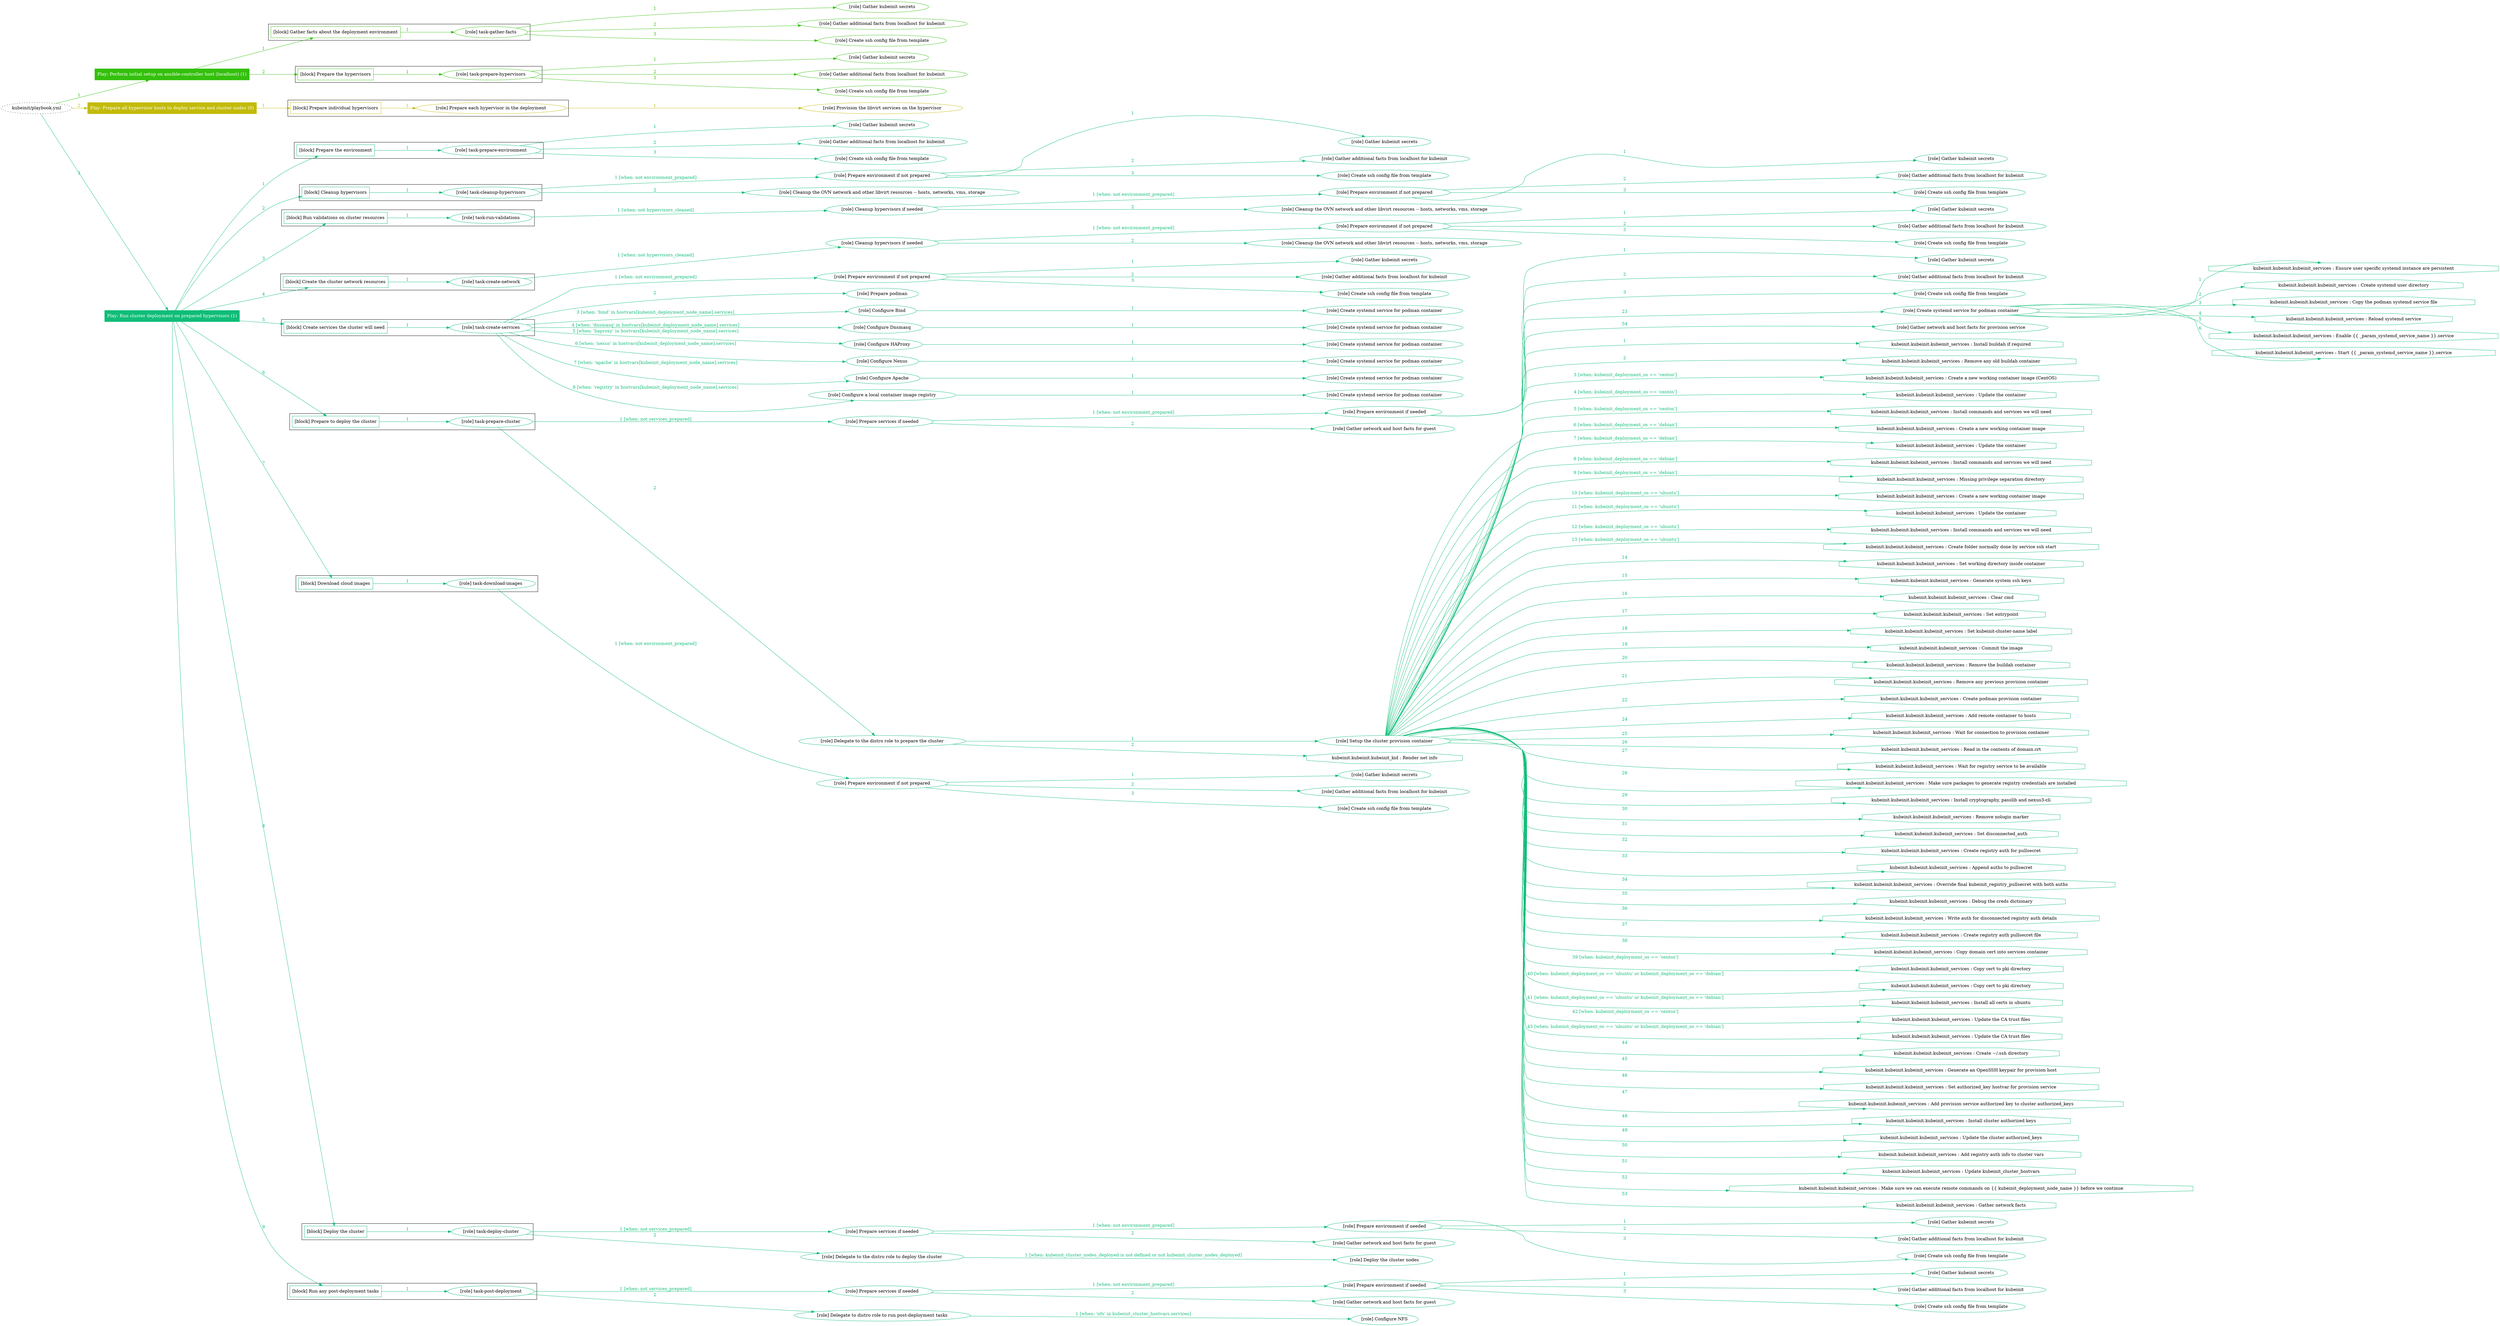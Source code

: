 digraph {
	graph [concentrate=true ordering=in rankdir=LR ratio=fill]
	edge [esep=5 sep=10]
	"kubeinit/playbook.yml" [URL="/home/runner/work/kubeinit/kubeinit/kubeinit/playbook.yml" id=playbook_f82e0a90 style=dotted]
	play_f446ae65 [label="Play: Perform initial setup on ansible-controller host (localhost) (1)" URL="/home/runner/work/kubeinit/kubeinit/kubeinit/playbook.yml" color="#33c00c" fontcolor="#ffffff" id=play_f446ae65 shape=box style=filled tooltip=localhost]
	"kubeinit/playbook.yml" -> play_f446ae65 [label="1 " color="#33c00c" fontcolor="#33c00c" id=edge_62414d12 labeltooltip="1 " tooltip="1 "]
	subgraph "Gather kubeinit secrets" {
		role_725eca06 [label="[role] Gather kubeinit secrets" URL="/home/runner/.ansible/collections/ansible_collections/kubeinit/kubeinit/roles/kubeinit_prepare/tasks/gather_kubeinit_facts.yml" color="#33c00c" id=role_725eca06 tooltip="Gather kubeinit secrets"]
	}
	subgraph "Gather additional facts from localhost for kubeinit" {
		role_ad7a1917 [label="[role] Gather additional facts from localhost for kubeinit" URL="/home/runner/.ansible/collections/ansible_collections/kubeinit/kubeinit/roles/kubeinit_prepare/tasks/gather_kubeinit_facts.yml" color="#33c00c" id=role_ad7a1917 tooltip="Gather additional facts from localhost for kubeinit"]
	}
	subgraph "Create ssh config file from template" {
		role_0035e5d6 [label="[role] Create ssh config file from template" URL="/home/runner/.ansible/collections/ansible_collections/kubeinit/kubeinit/roles/kubeinit_prepare/tasks/gather_kubeinit_facts.yml" color="#33c00c" id=role_0035e5d6 tooltip="Create ssh config file from template"]
	}
	subgraph "task-gather-facts" {
		role_023b4b11 [label="[role] task-gather-facts" URL="/home/runner/work/kubeinit/kubeinit/kubeinit/playbook.yml" color="#33c00c" id=role_023b4b11 tooltip="task-gather-facts"]
		role_023b4b11 -> role_725eca06 [label="1 " color="#33c00c" fontcolor="#33c00c" id=edge_4c8e7412 labeltooltip="1 " tooltip="1 "]
		role_023b4b11 -> role_ad7a1917 [label="2 " color="#33c00c" fontcolor="#33c00c" id=edge_1ec062ba labeltooltip="2 " tooltip="2 "]
		role_023b4b11 -> role_0035e5d6 [label="3 " color="#33c00c" fontcolor="#33c00c" id=edge_a8a8e7cb labeltooltip="3 " tooltip="3 "]
	}
	subgraph "Gather kubeinit secrets" {
		role_c5ce059a [label="[role] Gather kubeinit secrets" URL="/home/runner/.ansible/collections/ansible_collections/kubeinit/kubeinit/roles/kubeinit_prepare/tasks/gather_kubeinit_facts.yml" color="#33c00c" id=role_c5ce059a tooltip="Gather kubeinit secrets"]
	}
	subgraph "Gather additional facts from localhost for kubeinit" {
		role_aaa1886c [label="[role] Gather additional facts from localhost for kubeinit" URL="/home/runner/.ansible/collections/ansible_collections/kubeinit/kubeinit/roles/kubeinit_prepare/tasks/gather_kubeinit_facts.yml" color="#33c00c" id=role_aaa1886c tooltip="Gather additional facts from localhost for kubeinit"]
	}
	subgraph "Create ssh config file from template" {
		role_8f778646 [label="[role] Create ssh config file from template" URL="/home/runner/.ansible/collections/ansible_collections/kubeinit/kubeinit/roles/kubeinit_prepare/tasks/gather_kubeinit_facts.yml" color="#33c00c" id=role_8f778646 tooltip="Create ssh config file from template"]
	}
	subgraph "task-prepare-hypervisors" {
		role_cc083430 [label="[role] task-prepare-hypervisors" URL="/home/runner/work/kubeinit/kubeinit/kubeinit/playbook.yml" color="#33c00c" id=role_cc083430 tooltip="task-prepare-hypervisors"]
		role_cc083430 -> role_c5ce059a [label="1 " color="#33c00c" fontcolor="#33c00c" id=edge_9019ed53 labeltooltip="1 " tooltip="1 "]
		role_cc083430 -> role_aaa1886c [label="2 " color="#33c00c" fontcolor="#33c00c" id=edge_f16394e5 labeltooltip="2 " tooltip="2 "]
		role_cc083430 -> role_8f778646 [label="3 " color="#33c00c" fontcolor="#33c00c" id=edge_fc45b0f8 labeltooltip="3 " tooltip="3 "]
	}
	subgraph "Play: Perform initial setup on ansible-controller host (localhost) (1)" {
		play_f446ae65 -> block_344ef585 [label=1 color="#33c00c" fontcolor="#33c00c" id=edge_5b2e2648 labeltooltip=1 tooltip=1]
		subgraph cluster_block_344ef585 {
			block_344ef585 [label="[block] Gather facts about the deployment environment" URL="/home/runner/work/kubeinit/kubeinit/kubeinit/playbook.yml" color="#33c00c" id=block_344ef585 labeltooltip="Gather facts about the deployment environment" shape=box tooltip="Gather facts about the deployment environment"]
			block_344ef585 -> role_023b4b11 [label="1 " color="#33c00c" fontcolor="#33c00c" id=edge_a95b18c3 labeltooltip="1 " tooltip="1 "]
		}
		play_f446ae65 -> block_ab50381c [label=2 color="#33c00c" fontcolor="#33c00c" id=edge_f3de7e46 labeltooltip=2 tooltip=2]
		subgraph cluster_block_ab50381c {
			block_ab50381c [label="[block] Prepare the hypervisors" URL="/home/runner/work/kubeinit/kubeinit/kubeinit/playbook.yml" color="#33c00c" id=block_ab50381c labeltooltip="Prepare the hypervisors" shape=box tooltip="Prepare the hypervisors"]
			block_ab50381c -> role_cc083430 [label="1 " color="#33c00c" fontcolor="#33c00c" id=edge_c661e635 labeltooltip="1 " tooltip="1 "]
		}
	}
	play_39276285 [label="Play: Prepare all hypervisor hosts to deploy service and cluster nodes (0)" URL="/home/runner/work/kubeinit/kubeinit/kubeinit/playbook.yml" color="#c2bb0a" fontcolor="#ffffff" id=play_39276285 shape=box style=filled tooltip="Play: Prepare all hypervisor hosts to deploy service and cluster nodes (0)"]
	"kubeinit/playbook.yml" -> play_39276285 [label="2 " color="#c2bb0a" fontcolor="#c2bb0a" id=edge_57bab997 labeltooltip="2 " tooltip="2 "]
	subgraph "Provision the libvirt services on the hypervisor" {
		role_d4a0a6b6 [label="[role] Provision the libvirt services on the hypervisor" URL="/home/runner/.ansible/collections/ansible_collections/kubeinit/kubeinit/roles/kubeinit_prepare/tasks/prepare_hypervisor.yml" color="#c2bb0a" id=role_d4a0a6b6 tooltip="Provision the libvirt services on the hypervisor"]
	}
	subgraph "Prepare each hypervisor in the deployment" {
		role_12d03ed1 [label="[role] Prepare each hypervisor in the deployment" URL="/home/runner/work/kubeinit/kubeinit/kubeinit/playbook.yml" color="#c2bb0a" id=role_12d03ed1 tooltip="Prepare each hypervisor in the deployment"]
		role_12d03ed1 -> role_d4a0a6b6 [label="1 " color="#c2bb0a" fontcolor="#c2bb0a" id=edge_ede12279 labeltooltip="1 " tooltip="1 "]
	}
	subgraph "Play: Prepare all hypervisor hosts to deploy service and cluster nodes (0)" {
		play_39276285 -> block_6a1f5520 [label=1 color="#c2bb0a" fontcolor="#c2bb0a" id=edge_f5d21b12 labeltooltip=1 tooltip=1]
		subgraph cluster_block_6a1f5520 {
			block_6a1f5520 [label="[block] Prepare individual hypervisors" URL="/home/runner/work/kubeinit/kubeinit/kubeinit/playbook.yml" color="#c2bb0a" id=block_6a1f5520 labeltooltip="Prepare individual hypervisors" shape=box tooltip="Prepare individual hypervisors"]
			block_6a1f5520 -> role_12d03ed1 [label="1 " color="#c2bb0a" fontcolor="#c2bb0a" id=edge_b16a0387 labeltooltip="1 " tooltip="1 "]
		}
	}
	play_f85ee913 [label="Play: Run cluster deployment on prepared hypervisors (1)" URL="/home/runner/work/kubeinit/kubeinit/kubeinit/playbook.yml" color="#0fbd78" fontcolor="#ffffff" id=play_f85ee913 shape=box style=filled tooltip=localhost]
	"kubeinit/playbook.yml" -> play_f85ee913 [label="3 " color="#0fbd78" fontcolor="#0fbd78" id=edge_23226c15 labeltooltip="3 " tooltip="3 "]
	subgraph "Gather kubeinit secrets" {
		role_ca7caad6 [label="[role] Gather kubeinit secrets" URL="/home/runner/.ansible/collections/ansible_collections/kubeinit/kubeinit/roles/kubeinit_prepare/tasks/gather_kubeinit_facts.yml" color="#0fbd78" id=role_ca7caad6 tooltip="Gather kubeinit secrets"]
	}
	subgraph "Gather additional facts from localhost for kubeinit" {
		role_eaf8dc71 [label="[role] Gather additional facts from localhost for kubeinit" URL="/home/runner/.ansible/collections/ansible_collections/kubeinit/kubeinit/roles/kubeinit_prepare/tasks/gather_kubeinit_facts.yml" color="#0fbd78" id=role_eaf8dc71 tooltip="Gather additional facts from localhost for kubeinit"]
	}
	subgraph "Create ssh config file from template" {
		role_2f3bef14 [label="[role] Create ssh config file from template" URL="/home/runner/.ansible/collections/ansible_collections/kubeinit/kubeinit/roles/kubeinit_prepare/tasks/gather_kubeinit_facts.yml" color="#0fbd78" id=role_2f3bef14 tooltip="Create ssh config file from template"]
	}
	subgraph "task-prepare-environment" {
		role_959a7855 [label="[role] task-prepare-environment" URL="/home/runner/work/kubeinit/kubeinit/kubeinit/playbook.yml" color="#0fbd78" id=role_959a7855 tooltip="task-prepare-environment"]
		role_959a7855 -> role_ca7caad6 [label="1 " color="#0fbd78" fontcolor="#0fbd78" id=edge_9cb0bb5f labeltooltip="1 " tooltip="1 "]
		role_959a7855 -> role_eaf8dc71 [label="2 " color="#0fbd78" fontcolor="#0fbd78" id=edge_453dfa53 labeltooltip="2 " tooltip="2 "]
		role_959a7855 -> role_2f3bef14 [label="3 " color="#0fbd78" fontcolor="#0fbd78" id=edge_f723413a labeltooltip="3 " tooltip="3 "]
	}
	subgraph "Gather kubeinit secrets" {
		role_8d279a97 [label="[role] Gather kubeinit secrets" URL="/home/runner/.ansible/collections/ansible_collections/kubeinit/kubeinit/roles/kubeinit_prepare/tasks/gather_kubeinit_facts.yml" color="#0fbd78" id=role_8d279a97 tooltip="Gather kubeinit secrets"]
	}
	subgraph "Gather additional facts from localhost for kubeinit" {
		role_c5b6cc53 [label="[role] Gather additional facts from localhost for kubeinit" URL="/home/runner/.ansible/collections/ansible_collections/kubeinit/kubeinit/roles/kubeinit_prepare/tasks/gather_kubeinit_facts.yml" color="#0fbd78" id=role_c5b6cc53 tooltip="Gather additional facts from localhost for kubeinit"]
	}
	subgraph "Create ssh config file from template" {
		role_ae053f96 [label="[role] Create ssh config file from template" URL="/home/runner/.ansible/collections/ansible_collections/kubeinit/kubeinit/roles/kubeinit_prepare/tasks/gather_kubeinit_facts.yml" color="#0fbd78" id=role_ae053f96 tooltip="Create ssh config file from template"]
	}
	subgraph "Prepare environment if not prepared" {
		role_d989682b [label="[role] Prepare environment if not prepared" URL="/home/runner/.ansible/collections/ansible_collections/kubeinit/kubeinit/roles/kubeinit_prepare/tasks/cleanup_hypervisors.yml" color="#0fbd78" id=role_d989682b tooltip="Prepare environment if not prepared"]
		role_d989682b -> role_8d279a97 [label="1 " color="#0fbd78" fontcolor="#0fbd78" id=edge_4894f8c6 labeltooltip="1 " tooltip="1 "]
		role_d989682b -> role_c5b6cc53 [label="2 " color="#0fbd78" fontcolor="#0fbd78" id=edge_c3b68c98 labeltooltip="2 " tooltip="2 "]
		role_d989682b -> role_ae053f96 [label="3 " color="#0fbd78" fontcolor="#0fbd78" id=edge_2f479c53 labeltooltip="3 " tooltip="3 "]
	}
	subgraph "Cleanup the OVN network and other libvirt resources -- hosts, networks, vms, storage" {
		role_e35f020a [label="[role] Cleanup the OVN network and other libvirt resources -- hosts, networks, vms, storage" URL="/home/runner/.ansible/collections/ansible_collections/kubeinit/kubeinit/roles/kubeinit_prepare/tasks/cleanup_hypervisors.yml" color="#0fbd78" id=role_e35f020a tooltip="Cleanup the OVN network and other libvirt resources -- hosts, networks, vms, storage"]
	}
	subgraph "task-cleanup-hypervisors" {
		role_33129edb [label="[role] task-cleanup-hypervisors" URL="/home/runner/work/kubeinit/kubeinit/kubeinit/playbook.yml" color="#0fbd78" id=role_33129edb tooltip="task-cleanup-hypervisors"]
		role_33129edb -> role_d989682b [label="1 [when: not environment_prepared]" color="#0fbd78" fontcolor="#0fbd78" id=edge_df7e482d labeltooltip="1 [when: not environment_prepared]" tooltip="1 [when: not environment_prepared]"]
		role_33129edb -> role_e35f020a [label="2 " color="#0fbd78" fontcolor="#0fbd78" id=edge_b02f3577 labeltooltip="2 " tooltip="2 "]
	}
	subgraph "Gather kubeinit secrets" {
		role_696a3d34 [label="[role] Gather kubeinit secrets" URL="/home/runner/.ansible/collections/ansible_collections/kubeinit/kubeinit/roles/kubeinit_prepare/tasks/gather_kubeinit_facts.yml" color="#0fbd78" id=role_696a3d34 tooltip="Gather kubeinit secrets"]
	}
	subgraph "Gather additional facts from localhost for kubeinit" {
		role_17b20e2f [label="[role] Gather additional facts from localhost for kubeinit" URL="/home/runner/.ansible/collections/ansible_collections/kubeinit/kubeinit/roles/kubeinit_prepare/tasks/gather_kubeinit_facts.yml" color="#0fbd78" id=role_17b20e2f tooltip="Gather additional facts from localhost for kubeinit"]
	}
	subgraph "Create ssh config file from template" {
		role_e9c21350 [label="[role] Create ssh config file from template" URL="/home/runner/.ansible/collections/ansible_collections/kubeinit/kubeinit/roles/kubeinit_prepare/tasks/gather_kubeinit_facts.yml" color="#0fbd78" id=role_e9c21350 tooltip="Create ssh config file from template"]
	}
	subgraph "Prepare environment if not prepared" {
		role_686ef325 [label="[role] Prepare environment if not prepared" URL="/home/runner/.ansible/collections/ansible_collections/kubeinit/kubeinit/roles/kubeinit_prepare/tasks/cleanup_hypervisors.yml" color="#0fbd78" id=role_686ef325 tooltip="Prepare environment if not prepared"]
		role_686ef325 -> role_696a3d34 [label="1 " color="#0fbd78" fontcolor="#0fbd78" id=edge_e4ed9608 labeltooltip="1 " tooltip="1 "]
		role_686ef325 -> role_17b20e2f [label="2 " color="#0fbd78" fontcolor="#0fbd78" id=edge_9f1b8c4e labeltooltip="2 " tooltip="2 "]
		role_686ef325 -> role_e9c21350 [label="3 " color="#0fbd78" fontcolor="#0fbd78" id=edge_58827a3c labeltooltip="3 " tooltip="3 "]
	}
	subgraph "Cleanup the OVN network and other libvirt resources -- hosts, networks, vms, storage" {
		role_d65ed9f7 [label="[role] Cleanup the OVN network and other libvirt resources -- hosts, networks, vms, storage" URL="/home/runner/.ansible/collections/ansible_collections/kubeinit/kubeinit/roles/kubeinit_prepare/tasks/cleanup_hypervisors.yml" color="#0fbd78" id=role_d65ed9f7 tooltip="Cleanup the OVN network and other libvirt resources -- hosts, networks, vms, storage"]
	}
	subgraph "Cleanup hypervisors if needed" {
		role_8112f637 [label="[role] Cleanup hypervisors if needed" URL="/home/runner/.ansible/collections/ansible_collections/kubeinit/kubeinit/roles/kubeinit_validations/tasks/main.yml" color="#0fbd78" id=role_8112f637 tooltip="Cleanup hypervisors if needed"]
		role_8112f637 -> role_686ef325 [label="1 [when: not environment_prepared]" color="#0fbd78" fontcolor="#0fbd78" id=edge_21c0b540 labeltooltip="1 [when: not environment_prepared]" tooltip="1 [when: not environment_prepared]"]
		role_8112f637 -> role_d65ed9f7 [label="2 " color="#0fbd78" fontcolor="#0fbd78" id=edge_fd76c8cf labeltooltip="2 " tooltip="2 "]
	}
	subgraph "task-run-validations" {
		role_fef8a01d [label="[role] task-run-validations" URL="/home/runner/work/kubeinit/kubeinit/kubeinit/playbook.yml" color="#0fbd78" id=role_fef8a01d tooltip="task-run-validations"]
		role_fef8a01d -> role_8112f637 [label="1 [when: not hypervisors_cleaned]" color="#0fbd78" fontcolor="#0fbd78" id=edge_68e69b0a labeltooltip="1 [when: not hypervisors_cleaned]" tooltip="1 [when: not hypervisors_cleaned]"]
	}
	subgraph "Gather kubeinit secrets" {
		role_5166fd8c [label="[role] Gather kubeinit secrets" URL="/home/runner/.ansible/collections/ansible_collections/kubeinit/kubeinit/roles/kubeinit_prepare/tasks/gather_kubeinit_facts.yml" color="#0fbd78" id=role_5166fd8c tooltip="Gather kubeinit secrets"]
	}
	subgraph "Gather additional facts from localhost for kubeinit" {
		role_99bbe8d8 [label="[role] Gather additional facts from localhost for kubeinit" URL="/home/runner/.ansible/collections/ansible_collections/kubeinit/kubeinit/roles/kubeinit_prepare/tasks/gather_kubeinit_facts.yml" color="#0fbd78" id=role_99bbe8d8 tooltip="Gather additional facts from localhost for kubeinit"]
	}
	subgraph "Create ssh config file from template" {
		role_ee425b29 [label="[role] Create ssh config file from template" URL="/home/runner/.ansible/collections/ansible_collections/kubeinit/kubeinit/roles/kubeinit_prepare/tasks/gather_kubeinit_facts.yml" color="#0fbd78" id=role_ee425b29 tooltip="Create ssh config file from template"]
	}
	subgraph "Prepare environment if not prepared" {
		role_8d143394 [label="[role] Prepare environment if not prepared" URL="/home/runner/.ansible/collections/ansible_collections/kubeinit/kubeinit/roles/kubeinit_prepare/tasks/cleanup_hypervisors.yml" color="#0fbd78" id=role_8d143394 tooltip="Prepare environment if not prepared"]
		role_8d143394 -> role_5166fd8c [label="1 " color="#0fbd78" fontcolor="#0fbd78" id=edge_a5e0bada labeltooltip="1 " tooltip="1 "]
		role_8d143394 -> role_99bbe8d8 [label="2 " color="#0fbd78" fontcolor="#0fbd78" id=edge_9cf7425d labeltooltip="2 " tooltip="2 "]
		role_8d143394 -> role_ee425b29 [label="3 " color="#0fbd78" fontcolor="#0fbd78" id=edge_4d0b7f91 labeltooltip="3 " tooltip="3 "]
	}
	subgraph "Cleanup the OVN network and other libvirt resources -- hosts, networks, vms, storage" {
		role_c42713f4 [label="[role] Cleanup the OVN network and other libvirt resources -- hosts, networks, vms, storage" URL="/home/runner/.ansible/collections/ansible_collections/kubeinit/kubeinit/roles/kubeinit_prepare/tasks/cleanup_hypervisors.yml" color="#0fbd78" id=role_c42713f4 tooltip="Cleanup the OVN network and other libvirt resources -- hosts, networks, vms, storage"]
	}
	subgraph "Cleanup hypervisors if needed" {
		role_67b671c8 [label="[role] Cleanup hypervisors if needed" URL="/home/runner/.ansible/collections/ansible_collections/kubeinit/kubeinit/roles/kubeinit_libvirt/tasks/create_network.yml" color="#0fbd78" id=role_67b671c8 tooltip="Cleanup hypervisors if needed"]
		role_67b671c8 -> role_8d143394 [label="1 [when: not environment_prepared]" color="#0fbd78" fontcolor="#0fbd78" id=edge_e2e02d03 labeltooltip="1 [when: not environment_prepared]" tooltip="1 [when: not environment_prepared]"]
		role_67b671c8 -> role_c42713f4 [label="2 " color="#0fbd78" fontcolor="#0fbd78" id=edge_cc47e4b6 labeltooltip="2 " tooltip="2 "]
	}
	subgraph "task-create-network" {
		role_60c2e046 [label="[role] task-create-network" URL="/home/runner/work/kubeinit/kubeinit/kubeinit/playbook.yml" color="#0fbd78" id=role_60c2e046 tooltip="task-create-network"]
		role_60c2e046 -> role_67b671c8 [label="1 [when: not hypervisors_cleaned]" color="#0fbd78" fontcolor="#0fbd78" id=edge_7001c462 labeltooltip="1 [when: not hypervisors_cleaned]" tooltip="1 [when: not hypervisors_cleaned]"]
	}
	subgraph "Gather kubeinit secrets" {
		role_37cf1144 [label="[role] Gather kubeinit secrets" URL="/home/runner/.ansible/collections/ansible_collections/kubeinit/kubeinit/roles/kubeinit_prepare/tasks/gather_kubeinit_facts.yml" color="#0fbd78" id=role_37cf1144 tooltip="Gather kubeinit secrets"]
	}
	subgraph "Gather additional facts from localhost for kubeinit" {
		role_4397587e [label="[role] Gather additional facts from localhost for kubeinit" URL="/home/runner/.ansible/collections/ansible_collections/kubeinit/kubeinit/roles/kubeinit_prepare/tasks/gather_kubeinit_facts.yml" color="#0fbd78" id=role_4397587e tooltip="Gather additional facts from localhost for kubeinit"]
	}
	subgraph "Create ssh config file from template" {
		role_f9f4f172 [label="[role] Create ssh config file from template" URL="/home/runner/.ansible/collections/ansible_collections/kubeinit/kubeinit/roles/kubeinit_prepare/tasks/gather_kubeinit_facts.yml" color="#0fbd78" id=role_f9f4f172 tooltip="Create ssh config file from template"]
	}
	subgraph "Prepare environment if not prepared" {
		role_8d0df8a9 [label="[role] Prepare environment if not prepared" URL="/home/runner/.ansible/collections/ansible_collections/kubeinit/kubeinit/roles/kubeinit_services/tasks/main.yml" color="#0fbd78" id=role_8d0df8a9 tooltip="Prepare environment if not prepared"]
		role_8d0df8a9 -> role_37cf1144 [label="1 " color="#0fbd78" fontcolor="#0fbd78" id=edge_14bcfd6e labeltooltip="1 " tooltip="1 "]
		role_8d0df8a9 -> role_4397587e [label="2 " color="#0fbd78" fontcolor="#0fbd78" id=edge_e0edbea9 labeltooltip="2 " tooltip="2 "]
		role_8d0df8a9 -> role_f9f4f172 [label="3 " color="#0fbd78" fontcolor="#0fbd78" id=edge_bbbb26ed labeltooltip="3 " tooltip="3 "]
	}
	subgraph "Prepare podman" {
		role_d1a0fa3c [label="[role] Prepare podman" URL="/home/runner/.ansible/collections/ansible_collections/kubeinit/kubeinit/roles/kubeinit_services/tasks/00_create_service_pod.yml" color="#0fbd78" id=role_d1a0fa3c tooltip="Prepare podman"]
	}
	subgraph "Create systemd service for podman container" {
		role_316c0f66 [label="[role] Create systemd service for podman container" URL="/home/runner/.ansible/collections/ansible_collections/kubeinit/kubeinit/roles/kubeinit_bind/tasks/main.yml" color="#0fbd78" id=role_316c0f66 tooltip="Create systemd service for podman container"]
	}
	subgraph "Configure Bind" {
		role_441784d5 [label="[role] Configure Bind" URL="/home/runner/.ansible/collections/ansible_collections/kubeinit/kubeinit/roles/kubeinit_services/tasks/start_services_containers.yml" color="#0fbd78" id=role_441784d5 tooltip="Configure Bind"]
		role_441784d5 -> role_316c0f66 [label="1 " color="#0fbd78" fontcolor="#0fbd78" id=edge_e34f577f labeltooltip="1 " tooltip="1 "]
	}
	subgraph "Create systemd service for podman container" {
		role_b89497c9 [label="[role] Create systemd service for podman container" URL="/home/runner/.ansible/collections/ansible_collections/kubeinit/kubeinit/roles/kubeinit_dnsmasq/tasks/main.yml" color="#0fbd78" id=role_b89497c9 tooltip="Create systemd service for podman container"]
	}
	subgraph "Configure Dnsmasq" {
		role_5669c64e [label="[role] Configure Dnsmasq" URL="/home/runner/.ansible/collections/ansible_collections/kubeinit/kubeinit/roles/kubeinit_services/tasks/start_services_containers.yml" color="#0fbd78" id=role_5669c64e tooltip="Configure Dnsmasq"]
		role_5669c64e -> role_b89497c9 [label="1 " color="#0fbd78" fontcolor="#0fbd78" id=edge_a9e9ee18 labeltooltip="1 " tooltip="1 "]
	}
	subgraph "Create systemd service for podman container" {
		role_43796855 [label="[role] Create systemd service for podman container" URL="/home/runner/.ansible/collections/ansible_collections/kubeinit/kubeinit/roles/kubeinit_haproxy/tasks/main.yml" color="#0fbd78" id=role_43796855 tooltip="Create systemd service for podman container"]
	}
	subgraph "Configure HAProxy" {
		role_bb54c20f [label="[role] Configure HAProxy" URL="/home/runner/.ansible/collections/ansible_collections/kubeinit/kubeinit/roles/kubeinit_services/tasks/start_services_containers.yml" color="#0fbd78" id=role_bb54c20f tooltip="Configure HAProxy"]
		role_bb54c20f -> role_43796855 [label="1 " color="#0fbd78" fontcolor="#0fbd78" id=edge_2fb62387 labeltooltip="1 " tooltip="1 "]
	}
	subgraph "Create systemd service for podman container" {
		role_a464416b [label="[role] Create systemd service for podman container" URL="/home/runner/.ansible/collections/ansible_collections/kubeinit/kubeinit/roles/kubeinit_nexus/tasks/main.yml" color="#0fbd78" id=role_a464416b tooltip="Create systemd service for podman container"]
	}
	subgraph "Configure Nexus" {
		role_1fd9d0fb [label="[role] Configure Nexus" URL="/home/runner/.ansible/collections/ansible_collections/kubeinit/kubeinit/roles/kubeinit_services/tasks/start_services_containers.yml" color="#0fbd78" id=role_1fd9d0fb tooltip="Configure Nexus"]
		role_1fd9d0fb -> role_a464416b [label="1 " color="#0fbd78" fontcolor="#0fbd78" id=edge_193e5570 labeltooltip="1 " tooltip="1 "]
	}
	subgraph "Create systemd service for podman container" {
		role_2a77d61e [label="[role] Create systemd service for podman container" URL="/home/runner/.ansible/collections/ansible_collections/kubeinit/kubeinit/roles/kubeinit_apache/tasks/main.yml" color="#0fbd78" id=role_2a77d61e tooltip="Create systemd service for podman container"]
	}
	subgraph "Configure Apache" {
		role_bb1743b8 [label="[role] Configure Apache" URL="/home/runner/.ansible/collections/ansible_collections/kubeinit/kubeinit/roles/kubeinit_services/tasks/start_services_containers.yml" color="#0fbd78" id=role_bb1743b8 tooltip="Configure Apache"]
		role_bb1743b8 -> role_2a77d61e [label="1 " color="#0fbd78" fontcolor="#0fbd78" id=edge_2c6b358f labeltooltip="1 " tooltip="1 "]
	}
	subgraph "Create systemd service for podman container" {
		role_b85bb080 [label="[role] Create systemd service for podman container" URL="/home/runner/.ansible/collections/ansible_collections/kubeinit/kubeinit/roles/kubeinit_registry/tasks/main.yml" color="#0fbd78" id=role_b85bb080 tooltip="Create systemd service for podman container"]
	}
	subgraph "Configure a local container image registry" {
		role_c8cba021 [label="[role] Configure a local container image registry" URL="/home/runner/.ansible/collections/ansible_collections/kubeinit/kubeinit/roles/kubeinit_services/tasks/start_services_containers.yml" color="#0fbd78" id=role_c8cba021 tooltip="Configure a local container image registry"]
		role_c8cba021 -> role_b85bb080 [label="1 " color="#0fbd78" fontcolor="#0fbd78" id=edge_c92ba819 labeltooltip="1 " tooltip="1 "]
	}
	subgraph "task-create-services" {
		role_8e6ccd5c [label="[role] task-create-services" URL="/home/runner/work/kubeinit/kubeinit/kubeinit/playbook.yml" color="#0fbd78" id=role_8e6ccd5c tooltip="task-create-services"]
		role_8e6ccd5c -> role_8d0df8a9 [label="1 [when: not environment_prepared]" color="#0fbd78" fontcolor="#0fbd78" id=edge_fd241de8 labeltooltip="1 [when: not environment_prepared]" tooltip="1 [when: not environment_prepared]"]
		role_8e6ccd5c -> role_d1a0fa3c [label="2 " color="#0fbd78" fontcolor="#0fbd78" id=edge_66956efa labeltooltip="2 " tooltip="2 "]
		role_8e6ccd5c -> role_441784d5 [label="3 [when: 'bind' in hostvars[kubeinit_deployment_node_name].services]" color="#0fbd78" fontcolor="#0fbd78" id=edge_8f95ef8f labeltooltip="3 [when: 'bind' in hostvars[kubeinit_deployment_node_name].services]" tooltip="3 [when: 'bind' in hostvars[kubeinit_deployment_node_name].services]"]
		role_8e6ccd5c -> role_5669c64e [label="4 [when: 'dnsmasq' in hostvars[kubeinit_deployment_node_name].services]" color="#0fbd78" fontcolor="#0fbd78" id=edge_15d0a466 labeltooltip="4 [when: 'dnsmasq' in hostvars[kubeinit_deployment_node_name].services]" tooltip="4 [when: 'dnsmasq' in hostvars[kubeinit_deployment_node_name].services]"]
		role_8e6ccd5c -> role_bb54c20f [label="5 [when: 'haproxy' in hostvars[kubeinit_deployment_node_name].services]" color="#0fbd78" fontcolor="#0fbd78" id=edge_58581b61 labeltooltip="5 [when: 'haproxy' in hostvars[kubeinit_deployment_node_name].services]" tooltip="5 [when: 'haproxy' in hostvars[kubeinit_deployment_node_name].services]"]
		role_8e6ccd5c -> role_1fd9d0fb [label="6 [when: 'nexus' in hostvars[kubeinit_deployment_node_name].services]" color="#0fbd78" fontcolor="#0fbd78" id=edge_d6451800 labeltooltip="6 [when: 'nexus' in hostvars[kubeinit_deployment_node_name].services]" tooltip="6 [when: 'nexus' in hostvars[kubeinit_deployment_node_name].services]"]
		role_8e6ccd5c -> role_bb1743b8 [label="7 [when: 'apache' in hostvars[kubeinit_deployment_node_name].services]" color="#0fbd78" fontcolor="#0fbd78" id=edge_cfbe34f4 labeltooltip="7 [when: 'apache' in hostvars[kubeinit_deployment_node_name].services]" tooltip="7 [when: 'apache' in hostvars[kubeinit_deployment_node_name].services]"]
		role_8e6ccd5c -> role_c8cba021 [label="8 [when: 'registry' in hostvars[kubeinit_deployment_node_name].services]" color="#0fbd78" fontcolor="#0fbd78" id=edge_ed9d0016 labeltooltip="8 [when: 'registry' in hostvars[kubeinit_deployment_node_name].services]" tooltip="8 [when: 'registry' in hostvars[kubeinit_deployment_node_name].services]"]
	}
	subgraph "Gather kubeinit secrets" {
		role_a339221d [label="[role] Gather kubeinit secrets" URL="/home/runner/.ansible/collections/ansible_collections/kubeinit/kubeinit/roles/kubeinit_prepare/tasks/gather_kubeinit_facts.yml" color="#0fbd78" id=role_a339221d tooltip="Gather kubeinit secrets"]
	}
	subgraph "Gather additional facts from localhost for kubeinit" {
		role_7ac2cd9e [label="[role] Gather additional facts from localhost for kubeinit" URL="/home/runner/.ansible/collections/ansible_collections/kubeinit/kubeinit/roles/kubeinit_prepare/tasks/gather_kubeinit_facts.yml" color="#0fbd78" id=role_7ac2cd9e tooltip="Gather additional facts from localhost for kubeinit"]
	}
	subgraph "Create ssh config file from template" {
		role_59d839e0 [label="[role] Create ssh config file from template" URL="/home/runner/.ansible/collections/ansible_collections/kubeinit/kubeinit/roles/kubeinit_prepare/tasks/gather_kubeinit_facts.yml" color="#0fbd78" id=role_59d839e0 tooltip="Create ssh config file from template"]
	}
	subgraph "Prepare environment if needed" {
		role_77f4c8b9 [label="[role] Prepare environment if needed" URL="/home/runner/.ansible/collections/ansible_collections/kubeinit/kubeinit/roles/kubeinit_services/tasks/prepare_services.yml" color="#0fbd78" id=role_77f4c8b9 tooltip="Prepare environment if needed"]
		role_77f4c8b9 -> role_a339221d [label="1 " color="#0fbd78" fontcolor="#0fbd78" id=edge_1351a981 labeltooltip="1 " tooltip="1 "]
		role_77f4c8b9 -> role_7ac2cd9e [label="2 " color="#0fbd78" fontcolor="#0fbd78" id=edge_27470f82 labeltooltip="2 " tooltip="2 "]
		role_77f4c8b9 -> role_59d839e0 [label="3 " color="#0fbd78" fontcolor="#0fbd78" id=edge_50ee1755 labeltooltip="3 " tooltip="3 "]
	}
	subgraph "Gather network and host facts for guest" {
		role_f6ca52a1 [label="[role] Gather network and host facts for guest" URL="/home/runner/.ansible/collections/ansible_collections/kubeinit/kubeinit/roles/kubeinit_services/tasks/prepare_services.yml" color="#0fbd78" id=role_f6ca52a1 tooltip="Gather network and host facts for guest"]
	}
	subgraph "Prepare services if needed" {
		role_cafcf2f1 [label="[role] Prepare services if needed" URL="/home/runner/.ansible/collections/ansible_collections/kubeinit/kubeinit/roles/kubeinit_prepare/tasks/prepare_cluster.yml" color="#0fbd78" id=role_cafcf2f1 tooltip="Prepare services if needed"]
		role_cafcf2f1 -> role_77f4c8b9 [label="1 [when: not environment_prepared]" color="#0fbd78" fontcolor="#0fbd78" id=edge_472415f0 labeltooltip="1 [when: not environment_prepared]" tooltip="1 [when: not environment_prepared]"]
		role_cafcf2f1 -> role_f6ca52a1 [label="2 " color="#0fbd78" fontcolor="#0fbd78" id=edge_3b2abf47 labeltooltip="2 " tooltip="2 "]
	}
	subgraph "Create systemd service for podman container" {
		role_56e8f3d5 [label="[role] Create systemd service for podman container" URL="/home/runner/.ansible/collections/ansible_collections/kubeinit/kubeinit/roles/kubeinit_services/tasks/create_provision_container.yml" color="#0fbd78" id=role_56e8f3d5 tooltip="Create systemd service for podman container"]
		task_7f96ccf7 [label="kubeinit.kubeinit.kubeinit_services : Ensure user specific systemd instance are persistent" URL="/home/runner/.ansible/collections/ansible_collections/kubeinit/kubeinit/roles/kubeinit_services/tasks/create_managed_service.yml" color="#0fbd78" id=task_7f96ccf7 shape=octagon tooltip="kubeinit.kubeinit.kubeinit_services : Ensure user specific systemd instance are persistent"]
		role_56e8f3d5 -> task_7f96ccf7 [label="1 " color="#0fbd78" fontcolor="#0fbd78" id=edge_f2b5cdb4 labeltooltip="1 " tooltip="1 "]
		task_91fcd6fd [label="kubeinit.kubeinit.kubeinit_services : Create systemd user directory" URL="/home/runner/.ansible/collections/ansible_collections/kubeinit/kubeinit/roles/kubeinit_services/tasks/create_managed_service.yml" color="#0fbd78" id=task_91fcd6fd shape=octagon tooltip="kubeinit.kubeinit.kubeinit_services : Create systemd user directory"]
		role_56e8f3d5 -> task_91fcd6fd [label="2 " color="#0fbd78" fontcolor="#0fbd78" id=edge_fc8ebbae labeltooltip="2 " tooltip="2 "]
		task_017b827c [label="kubeinit.kubeinit.kubeinit_services : Copy the podman systemd service file" URL="/home/runner/.ansible/collections/ansible_collections/kubeinit/kubeinit/roles/kubeinit_services/tasks/create_managed_service.yml" color="#0fbd78" id=task_017b827c shape=octagon tooltip="kubeinit.kubeinit.kubeinit_services : Copy the podman systemd service file"]
		role_56e8f3d5 -> task_017b827c [label="3 " color="#0fbd78" fontcolor="#0fbd78" id=edge_ba6f9056 labeltooltip="3 " tooltip="3 "]
		task_445eb7a7 [label="kubeinit.kubeinit.kubeinit_services : Reload systemd service" URL="/home/runner/.ansible/collections/ansible_collections/kubeinit/kubeinit/roles/kubeinit_services/tasks/create_managed_service.yml" color="#0fbd78" id=task_445eb7a7 shape=octagon tooltip="kubeinit.kubeinit.kubeinit_services : Reload systemd service"]
		role_56e8f3d5 -> task_445eb7a7 [label="4 " color="#0fbd78" fontcolor="#0fbd78" id=edge_10cc8edc labeltooltip="4 " tooltip="4 "]
		task_900d3b56 [label="kubeinit.kubeinit.kubeinit_services : Enable {{ _param_systemd_service_name }}.service" URL="/home/runner/.ansible/collections/ansible_collections/kubeinit/kubeinit/roles/kubeinit_services/tasks/create_managed_service.yml" color="#0fbd78" id=task_900d3b56 shape=octagon tooltip="kubeinit.kubeinit.kubeinit_services : Enable {{ _param_systemd_service_name }}.service"]
		role_56e8f3d5 -> task_900d3b56 [label="5 " color="#0fbd78" fontcolor="#0fbd78" id=edge_3458c495 labeltooltip="5 " tooltip="5 "]
		task_2321c92d [label="kubeinit.kubeinit.kubeinit_services : Start {{ _param_systemd_service_name }}.service" URL="/home/runner/.ansible/collections/ansible_collections/kubeinit/kubeinit/roles/kubeinit_services/tasks/create_managed_service.yml" color="#0fbd78" id=task_2321c92d shape=octagon tooltip="kubeinit.kubeinit.kubeinit_services : Start {{ _param_systemd_service_name }}.service"]
		role_56e8f3d5 -> task_2321c92d [label="6 " color="#0fbd78" fontcolor="#0fbd78" id=edge_2c489e5d labeltooltip="6 " tooltip="6 "]
	}
	subgraph "Gather network and host facts for provision service" {
		role_3c14378b [label="[role] Gather network and host facts for provision service" URL="/home/runner/.ansible/collections/ansible_collections/kubeinit/kubeinit/roles/kubeinit_services/tasks/create_provision_container.yml" color="#0fbd78" id=role_3c14378b tooltip="Gather network and host facts for provision service"]
	}
	subgraph "Setup the cluster provision container" {
		role_d96db6ef [label="[role] Setup the cluster provision container" URL="/home/runner/.ansible/collections/ansible_collections/kubeinit/kubeinit/roles/kubeinit_kid/tasks/prepare_cluster.yml" color="#0fbd78" id=role_d96db6ef tooltip="Setup the cluster provision container"]
		task_71d0fc83 [label="kubeinit.kubeinit.kubeinit_services : Install buildah if required" URL="/home/runner/.ansible/collections/ansible_collections/kubeinit/kubeinit/roles/kubeinit_services/tasks/create_provision_container.yml" color="#0fbd78" id=task_71d0fc83 shape=octagon tooltip="kubeinit.kubeinit.kubeinit_services : Install buildah if required"]
		role_d96db6ef -> task_71d0fc83 [label="1 " color="#0fbd78" fontcolor="#0fbd78" id=edge_c8493d74 labeltooltip="1 " tooltip="1 "]
		task_c537daa7 [label="kubeinit.kubeinit.kubeinit_services : Remove any old buildah container" URL="/home/runner/.ansible/collections/ansible_collections/kubeinit/kubeinit/roles/kubeinit_services/tasks/create_provision_container.yml" color="#0fbd78" id=task_c537daa7 shape=octagon tooltip="kubeinit.kubeinit.kubeinit_services : Remove any old buildah container"]
		role_d96db6ef -> task_c537daa7 [label="2 " color="#0fbd78" fontcolor="#0fbd78" id=edge_2cd87267 labeltooltip="2 " tooltip="2 "]
		task_d5854ff4 [label="kubeinit.kubeinit.kubeinit_services : Create a new working container image (CentOS)" URL="/home/runner/.ansible/collections/ansible_collections/kubeinit/kubeinit/roles/kubeinit_services/tasks/create_provision_container.yml" color="#0fbd78" id=task_d5854ff4 shape=octagon tooltip="kubeinit.kubeinit.kubeinit_services : Create a new working container image (CentOS)"]
		role_d96db6ef -> task_d5854ff4 [label="3 [when: kubeinit_deployment_os == 'centos']" color="#0fbd78" fontcolor="#0fbd78" id=edge_defb23ff labeltooltip="3 [when: kubeinit_deployment_os == 'centos']" tooltip="3 [when: kubeinit_deployment_os == 'centos']"]
		task_9ed96c6f [label="kubeinit.kubeinit.kubeinit_services : Update the container" URL="/home/runner/.ansible/collections/ansible_collections/kubeinit/kubeinit/roles/kubeinit_services/tasks/create_provision_container.yml" color="#0fbd78" id=task_9ed96c6f shape=octagon tooltip="kubeinit.kubeinit.kubeinit_services : Update the container"]
		role_d96db6ef -> task_9ed96c6f [label="4 [when: kubeinit_deployment_os == 'centos']" color="#0fbd78" fontcolor="#0fbd78" id=edge_31eb285d labeltooltip="4 [when: kubeinit_deployment_os == 'centos']" tooltip="4 [when: kubeinit_deployment_os == 'centos']"]
		task_fdda1b1d [label="kubeinit.kubeinit.kubeinit_services : Install commands and services we will need" URL="/home/runner/.ansible/collections/ansible_collections/kubeinit/kubeinit/roles/kubeinit_services/tasks/create_provision_container.yml" color="#0fbd78" id=task_fdda1b1d shape=octagon tooltip="kubeinit.kubeinit.kubeinit_services : Install commands and services we will need"]
		role_d96db6ef -> task_fdda1b1d [label="5 [when: kubeinit_deployment_os == 'centos']" color="#0fbd78" fontcolor="#0fbd78" id=edge_bafbc2f7 labeltooltip="5 [when: kubeinit_deployment_os == 'centos']" tooltip="5 [when: kubeinit_deployment_os == 'centos']"]
		task_32845a56 [label="kubeinit.kubeinit.kubeinit_services : Create a new working container image" URL="/home/runner/.ansible/collections/ansible_collections/kubeinit/kubeinit/roles/kubeinit_services/tasks/create_provision_container.yml" color="#0fbd78" id=task_32845a56 shape=octagon tooltip="kubeinit.kubeinit.kubeinit_services : Create a new working container image"]
		role_d96db6ef -> task_32845a56 [label="6 [when: kubeinit_deployment_os == 'debian']" color="#0fbd78" fontcolor="#0fbd78" id=edge_beffbf16 labeltooltip="6 [when: kubeinit_deployment_os == 'debian']" tooltip="6 [when: kubeinit_deployment_os == 'debian']"]
		task_247d5a6b [label="kubeinit.kubeinit.kubeinit_services : Update the container" URL="/home/runner/.ansible/collections/ansible_collections/kubeinit/kubeinit/roles/kubeinit_services/tasks/create_provision_container.yml" color="#0fbd78" id=task_247d5a6b shape=octagon tooltip="kubeinit.kubeinit.kubeinit_services : Update the container"]
		role_d96db6ef -> task_247d5a6b [label="7 [when: kubeinit_deployment_os == 'debian']" color="#0fbd78" fontcolor="#0fbd78" id=edge_d2518dad labeltooltip="7 [when: kubeinit_deployment_os == 'debian']" tooltip="7 [when: kubeinit_deployment_os == 'debian']"]
		task_1e85f0d4 [label="kubeinit.kubeinit.kubeinit_services : Install commands and services we will need" URL="/home/runner/.ansible/collections/ansible_collections/kubeinit/kubeinit/roles/kubeinit_services/tasks/create_provision_container.yml" color="#0fbd78" id=task_1e85f0d4 shape=octagon tooltip="kubeinit.kubeinit.kubeinit_services : Install commands and services we will need"]
		role_d96db6ef -> task_1e85f0d4 [label="8 [when: kubeinit_deployment_os == 'debian']" color="#0fbd78" fontcolor="#0fbd78" id=edge_2bde90e3 labeltooltip="8 [when: kubeinit_deployment_os == 'debian']" tooltip="8 [when: kubeinit_deployment_os == 'debian']"]
		task_4e236c01 [label="kubeinit.kubeinit.kubeinit_services : Missing privilege separation directory" URL="/home/runner/.ansible/collections/ansible_collections/kubeinit/kubeinit/roles/kubeinit_services/tasks/create_provision_container.yml" color="#0fbd78" id=task_4e236c01 shape=octagon tooltip="kubeinit.kubeinit.kubeinit_services : Missing privilege separation directory"]
		role_d96db6ef -> task_4e236c01 [label="9 [when: kubeinit_deployment_os == 'debian']" color="#0fbd78" fontcolor="#0fbd78" id=edge_3641456f labeltooltip="9 [when: kubeinit_deployment_os == 'debian']" tooltip="9 [when: kubeinit_deployment_os == 'debian']"]
		task_9dcb0660 [label="kubeinit.kubeinit.kubeinit_services : Create a new working container image" URL="/home/runner/.ansible/collections/ansible_collections/kubeinit/kubeinit/roles/kubeinit_services/tasks/create_provision_container.yml" color="#0fbd78" id=task_9dcb0660 shape=octagon tooltip="kubeinit.kubeinit.kubeinit_services : Create a new working container image"]
		role_d96db6ef -> task_9dcb0660 [label="10 [when: kubeinit_deployment_os == 'ubuntu']" color="#0fbd78" fontcolor="#0fbd78" id=edge_8edad667 labeltooltip="10 [when: kubeinit_deployment_os == 'ubuntu']" tooltip="10 [when: kubeinit_deployment_os == 'ubuntu']"]
		task_2b67e151 [label="kubeinit.kubeinit.kubeinit_services : Update the container" URL="/home/runner/.ansible/collections/ansible_collections/kubeinit/kubeinit/roles/kubeinit_services/tasks/create_provision_container.yml" color="#0fbd78" id=task_2b67e151 shape=octagon tooltip="kubeinit.kubeinit.kubeinit_services : Update the container"]
		role_d96db6ef -> task_2b67e151 [label="11 [when: kubeinit_deployment_os == 'ubuntu']" color="#0fbd78" fontcolor="#0fbd78" id=edge_72a9d8f1 labeltooltip="11 [when: kubeinit_deployment_os == 'ubuntu']" tooltip="11 [when: kubeinit_deployment_os == 'ubuntu']"]
		task_7999f0c1 [label="kubeinit.kubeinit.kubeinit_services : Install commands and services we will need" URL="/home/runner/.ansible/collections/ansible_collections/kubeinit/kubeinit/roles/kubeinit_services/tasks/create_provision_container.yml" color="#0fbd78" id=task_7999f0c1 shape=octagon tooltip="kubeinit.kubeinit.kubeinit_services : Install commands and services we will need"]
		role_d96db6ef -> task_7999f0c1 [label="12 [when: kubeinit_deployment_os == 'ubuntu']" color="#0fbd78" fontcolor="#0fbd78" id=edge_318325cb labeltooltip="12 [when: kubeinit_deployment_os == 'ubuntu']" tooltip="12 [when: kubeinit_deployment_os == 'ubuntu']"]
		task_b8802416 [label="kubeinit.kubeinit.kubeinit_services : Create folder normally done by service ssh start" URL="/home/runner/.ansible/collections/ansible_collections/kubeinit/kubeinit/roles/kubeinit_services/tasks/create_provision_container.yml" color="#0fbd78" id=task_b8802416 shape=octagon tooltip="kubeinit.kubeinit.kubeinit_services : Create folder normally done by service ssh start"]
		role_d96db6ef -> task_b8802416 [label="13 [when: kubeinit_deployment_os == 'ubuntu']" color="#0fbd78" fontcolor="#0fbd78" id=edge_57c8bb31 labeltooltip="13 [when: kubeinit_deployment_os == 'ubuntu']" tooltip="13 [when: kubeinit_deployment_os == 'ubuntu']"]
		task_6c8a8d8e [label="kubeinit.kubeinit.kubeinit_services : Set working directory inside container" URL="/home/runner/.ansible/collections/ansible_collections/kubeinit/kubeinit/roles/kubeinit_services/tasks/create_provision_container.yml" color="#0fbd78" id=task_6c8a8d8e shape=octagon tooltip="kubeinit.kubeinit.kubeinit_services : Set working directory inside container"]
		role_d96db6ef -> task_6c8a8d8e [label="14 " color="#0fbd78" fontcolor="#0fbd78" id=edge_5f1a5b41 labeltooltip="14 " tooltip="14 "]
		task_e5189874 [label="kubeinit.kubeinit.kubeinit_services : Generate system ssh keys" URL="/home/runner/.ansible/collections/ansible_collections/kubeinit/kubeinit/roles/kubeinit_services/tasks/create_provision_container.yml" color="#0fbd78" id=task_e5189874 shape=octagon tooltip="kubeinit.kubeinit.kubeinit_services : Generate system ssh keys"]
		role_d96db6ef -> task_e5189874 [label="15 " color="#0fbd78" fontcolor="#0fbd78" id=edge_e84bdcb8 labeltooltip="15 " tooltip="15 "]
		task_a391dbc3 [label="kubeinit.kubeinit.kubeinit_services : Clear cmd" URL="/home/runner/.ansible/collections/ansible_collections/kubeinit/kubeinit/roles/kubeinit_services/tasks/create_provision_container.yml" color="#0fbd78" id=task_a391dbc3 shape=octagon tooltip="kubeinit.kubeinit.kubeinit_services : Clear cmd"]
		role_d96db6ef -> task_a391dbc3 [label="16 " color="#0fbd78" fontcolor="#0fbd78" id=edge_8fb9e75d labeltooltip="16 " tooltip="16 "]
		task_66c16ed8 [label="kubeinit.kubeinit.kubeinit_services : Set entrypoint" URL="/home/runner/.ansible/collections/ansible_collections/kubeinit/kubeinit/roles/kubeinit_services/tasks/create_provision_container.yml" color="#0fbd78" id=task_66c16ed8 shape=octagon tooltip="kubeinit.kubeinit.kubeinit_services : Set entrypoint"]
		role_d96db6ef -> task_66c16ed8 [label="17 " color="#0fbd78" fontcolor="#0fbd78" id=edge_84dbd623 labeltooltip="17 " tooltip="17 "]
		task_22a62c72 [label="kubeinit.kubeinit.kubeinit_services : Set kubeinit-cluster-name label" URL="/home/runner/.ansible/collections/ansible_collections/kubeinit/kubeinit/roles/kubeinit_services/tasks/create_provision_container.yml" color="#0fbd78" id=task_22a62c72 shape=octagon tooltip="kubeinit.kubeinit.kubeinit_services : Set kubeinit-cluster-name label"]
		role_d96db6ef -> task_22a62c72 [label="18 " color="#0fbd78" fontcolor="#0fbd78" id=edge_6ee9cfc2 labeltooltip="18 " tooltip="18 "]
		task_c86694e7 [label="kubeinit.kubeinit.kubeinit_services : Commit the image" URL="/home/runner/.ansible/collections/ansible_collections/kubeinit/kubeinit/roles/kubeinit_services/tasks/create_provision_container.yml" color="#0fbd78" id=task_c86694e7 shape=octagon tooltip="kubeinit.kubeinit.kubeinit_services : Commit the image"]
		role_d96db6ef -> task_c86694e7 [label="19 " color="#0fbd78" fontcolor="#0fbd78" id=edge_59e77e5b labeltooltip="19 " tooltip="19 "]
		task_8302214b [label="kubeinit.kubeinit.kubeinit_services : Remove the buildah container" URL="/home/runner/.ansible/collections/ansible_collections/kubeinit/kubeinit/roles/kubeinit_services/tasks/create_provision_container.yml" color="#0fbd78" id=task_8302214b shape=octagon tooltip="kubeinit.kubeinit.kubeinit_services : Remove the buildah container"]
		role_d96db6ef -> task_8302214b [label="20 " color="#0fbd78" fontcolor="#0fbd78" id=edge_12872a9b labeltooltip="20 " tooltip="20 "]
		task_8d21152c [label="kubeinit.kubeinit.kubeinit_services : Remove any previous provision container" URL="/home/runner/.ansible/collections/ansible_collections/kubeinit/kubeinit/roles/kubeinit_services/tasks/create_provision_container.yml" color="#0fbd78" id=task_8d21152c shape=octagon tooltip="kubeinit.kubeinit.kubeinit_services : Remove any previous provision container"]
		role_d96db6ef -> task_8d21152c [label="21 " color="#0fbd78" fontcolor="#0fbd78" id=edge_fcdd628e labeltooltip="21 " tooltip="21 "]
		task_e78c739b [label="kubeinit.kubeinit.kubeinit_services : Create podman provision container" URL="/home/runner/.ansible/collections/ansible_collections/kubeinit/kubeinit/roles/kubeinit_services/tasks/create_provision_container.yml" color="#0fbd78" id=task_e78c739b shape=octagon tooltip="kubeinit.kubeinit.kubeinit_services : Create podman provision container"]
		role_d96db6ef -> task_e78c739b [label="22 " color="#0fbd78" fontcolor="#0fbd78" id=edge_221283bd labeltooltip="22 " tooltip="22 "]
		role_d96db6ef -> role_56e8f3d5 [label="23 " color="#0fbd78" fontcolor="#0fbd78" id=edge_6a917d52 labeltooltip="23 " tooltip="23 "]
		task_cd0547d5 [label="kubeinit.kubeinit.kubeinit_services : Add remote container to hosts" URL="/home/runner/.ansible/collections/ansible_collections/kubeinit/kubeinit/roles/kubeinit_services/tasks/create_provision_container.yml" color="#0fbd78" id=task_cd0547d5 shape=octagon tooltip="kubeinit.kubeinit.kubeinit_services : Add remote container to hosts"]
		role_d96db6ef -> task_cd0547d5 [label="24 " color="#0fbd78" fontcolor="#0fbd78" id=edge_266a8657 labeltooltip="24 " tooltip="24 "]
		task_5a6a791f [label="kubeinit.kubeinit.kubeinit_services : Wait for connection to provision container" URL="/home/runner/.ansible/collections/ansible_collections/kubeinit/kubeinit/roles/kubeinit_services/tasks/create_provision_container.yml" color="#0fbd78" id=task_5a6a791f shape=octagon tooltip="kubeinit.kubeinit.kubeinit_services : Wait for connection to provision container"]
		role_d96db6ef -> task_5a6a791f [label="25 " color="#0fbd78" fontcolor="#0fbd78" id=edge_0d997968 labeltooltip="25 " tooltip="25 "]
		task_974929ec [label="kubeinit.kubeinit.kubeinit_services : Read in the contents of domain.crt" URL="/home/runner/.ansible/collections/ansible_collections/kubeinit/kubeinit/roles/kubeinit_services/tasks/create_provision_container.yml" color="#0fbd78" id=task_974929ec shape=octagon tooltip="kubeinit.kubeinit.kubeinit_services : Read in the contents of domain.crt"]
		role_d96db6ef -> task_974929ec [label="26 " color="#0fbd78" fontcolor="#0fbd78" id=edge_b5e84ba1 labeltooltip="26 " tooltip="26 "]
		task_8733717e [label="kubeinit.kubeinit.kubeinit_services : Wait for registry service to be available" URL="/home/runner/.ansible/collections/ansible_collections/kubeinit/kubeinit/roles/kubeinit_services/tasks/create_provision_container.yml" color="#0fbd78" id=task_8733717e shape=octagon tooltip="kubeinit.kubeinit.kubeinit_services : Wait for registry service to be available"]
		role_d96db6ef -> task_8733717e [label="27 " color="#0fbd78" fontcolor="#0fbd78" id=edge_7e5dcd19 labeltooltip="27 " tooltip="27 "]
		task_e2681aa7 [label="kubeinit.kubeinit.kubeinit_services : Make sure packages to generate registry credentials are installed" URL="/home/runner/.ansible/collections/ansible_collections/kubeinit/kubeinit/roles/kubeinit_services/tasks/create_provision_container.yml" color="#0fbd78" id=task_e2681aa7 shape=octagon tooltip="kubeinit.kubeinit.kubeinit_services : Make sure packages to generate registry credentials are installed"]
		role_d96db6ef -> task_e2681aa7 [label="28 " color="#0fbd78" fontcolor="#0fbd78" id=edge_78774ed4 labeltooltip="28 " tooltip="28 "]
		task_d2369eec [label="kubeinit.kubeinit.kubeinit_services : Install cryptography, passlib and nexus3-cli" URL="/home/runner/.ansible/collections/ansible_collections/kubeinit/kubeinit/roles/kubeinit_services/tasks/create_provision_container.yml" color="#0fbd78" id=task_d2369eec shape=octagon tooltip="kubeinit.kubeinit.kubeinit_services : Install cryptography, passlib and nexus3-cli"]
		role_d96db6ef -> task_d2369eec [label="29 " color="#0fbd78" fontcolor="#0fbd78" id=edge_cfffd86a labeltooltip="29 " tooltip="29 "]
		task_dbf2e382 [label="kubeinit.kubeinit.kubeinit_services : Remove nologin marker" URL="/home/runner/.ansible/collections/ansible_collections/kubeinit/kubeinit/roles/kubeinit_services/tasks/create_provision_container.yml" color="#0fbd78" id=task_dbf2e382 shape=octagon tooltip="kubeinit.kubeinit.kubeinit_services : Remove nologin marker"]
		role_d96db6ef -> task_dbf2e382 [label="30 " color="#0fbd78" fontcolor="#0fbd78" id=edge_c7ac286a labeltooltip="30 " tooltip="30 "]
		task_9b60dffb [label="kubeinit.kubeinit.kubeinit_services : Set disconnected_auth" URL="/home/runner/.ansible/collections/ansible_collections/kubeinit/kubeinit/roles/kubeinit_services/tasks/create_provision_container.yml" color="#0fbd78" id=task_9b60dffb shape=octagon tooltip="kubeinit.kubeinit.kubeinit_services : Set disconnected_auth"]
		role_d96db6ef -> task_9b60dffb [label="31 " color="#0fbd78" fontcolor="#0fbd78" id=edge_ef7283dd labeltooltip="31 " tooltip="31 "]
		task_e4de36b7 [label="kubeinit.kubeinit.kubeinit_services : Create registry auth for pullsecret" URL="/home/runner/.ansible/collections/ansible_collections/kubeinit/kubeinit/roles/kubeinit_services/tasks/create_provision_container.yml" color="#0fbd78" id=task_e4de36b7 shape=octagon tooltip="kubeinit.kubeinit.kubeinit_services : Create registry auth for pullsecret"]
		role_d96db6ef -> task_e4de36b7 [label="32 " color="#0fbd78" fontcolor="#0fbd78" id=edge_c621595e labeltooltip="32 " tooltip="32 "]
		task_6bbce3f6 [label="kubeinit.kubeinit.kubeinit_services : Append auths to pullsecret" URL="/home/runner/.ansible/collections/ansible_collections/kubeinit/kubeinit/roles/kubeinit_services/tasks/create_provision_container.yml" color="#0fbd78" id=task_6bbce3f6 shape=octagon tooltip="kubeinit.kubeinit.kubeinit_services : Append auths to pullsecret"]
		role_d96db6ef -> task_6bbce3f6 [label="33 " color="#0fbd78" fontcolor="#0fbd78" id=edge_85948b84 labeltooltip="33 " tooltip="33 "]
		task_8b37c91e [label="kubeinit.kubeinit.kubeinit_services : Override final kubeinit_registry_pullsecret with both auths" URL="/home/runner/.ansible/collections/ansible_collections/kubeinit/kubeinit/roles/kubeinit_services/tasks/create_provision_container.yml" color="#0fbd78" id=task_8b37c91e shape=octagon tooltip="kubeinit.kubeinit.kubeinit_services : Override final kubeinit_registry_pullsecret with both auths"]
		role_d96db6ef -> task_8b37c91e [label="34 " color="#0fbd78" fontcolor="#0fbd78" id=edge_5d2db34f labeltooltip="34 " tooltip="34 "]
		task_e27d119f [label="kubeinit.kubeinit.kubeinit_services : Debug the creds dictionary" URL="/home/runner/.ansible/collections/ansible_collections/kubeinit/kubeinit/roles/kubeinit_services/tasks/create_provision_container.yml" color="#0fbd78" id=task_e27d119f shape=octagon tooltip="kubeinit.kubeinit.kubeinit_services : Debug the creds dictionary"]
		role_d96db6ef -> task_e27d119f [label="35 " color="#0fbd78" fontcolor="#0fbd78" id=edge_4c536eb4 labeltooltip="35 " tooltip="35 "]
		task_c18a91bc [label="kubeinit.kubeinit.kubeinit_services : Write auth for disconnected registry auth details" URL="/home/runner/.ansible/collections/ansible_collections/kubeinit/kubeinit/roles/kubeinit_services/tasks/create_provision_container.yml" color="#0fbd78" id=task_c18a91bc shape=octagon tooltip="kubeinit.kubeinit.kubeinit_services : Write auth for disconnected registry auth details"]
		role_d96db6ef -> task_c18a91bc [label="36 " color="#0fbd78" fontcolor="#0fbd78" id=edge_3e0e0133 labeltooltip="36 " tooltip="36 "]
		task_9e558f8e [label="kubeinit.kubeinit.kubeinit_services : Create registry auth pullsecret file" URL="/home/runner/.ansible/collections/ansible_collections/kubeinit/kubeinit/roles/kubeinit_services/tasks/create_provision_container.yml" color="#0fbd78" id=task_9e558f8e shape=octagon tooltip="kubeinit.kubeinit.kubeinit_services : Create registry auth pullsecret file"]
		role_d96db6ef -> task_9e558f8e [label="37 " color="#0fbd78" fontcolor="#0fbd78" id=edge_78ab0ad7 labeltooltip="37 " tooltip="37 "]
		task_3712b957 [label="kubeinit.kubeinit.kubeinit_services : Copy domain cert into services container" URL="/home/runner/.ansible/collections/ansible_collections/kubeinit/kubeinit/roles/kubeinit_services/tasks/create_provision_container.yml" color="#0fbd78" id=task_3712b957 shape=octagon tooltip="kubeinit.kubeinit.kubeinit_services : Copy domain cert into services container"]
		role_d96db6ef -> task_3712b957 [label="38 " color="#0fbd78" fontcolor="#0fbd78" id=edge_b97fb567 labeltooltip="38 " tooltip="38 "]
		task_628a400e [label="kubeinit.kubeinit.kubeinit_services : Copy cert to pki directory" URL="/home/runner/.ansible/collections/ansible_collections/kubeinit/kubeinit/roles/kubeinit_services/tasks/create_provision_container.yml" color="#0fbd78" id=task_628a400e shape=octagon tooltip="kubeinit.kubeinit.kubeinit_services : Copy cert to pki directory"]
		role_d96db6ef -> task_628a400e [label="39 [when: kubeinit_deployment_os == 'centos']" color="#0fbd78" fontcolor="#0fbd78" id=edge_84d22525 labeltooltip="39 [when: kubeinit_deployment_os == 'centos']" tooltip="39 [when: kubeinit_deployment_os == 'centos']"]
		task_b75a266a [label="kubeinit.kubeinit.kubeinit_services : Copy cert to pki directory" URL="/home/runner/.ansible/collections/ansible_collections/kubeinit/kubeinit/roles/kubeinit_services/tasks/create_provision_container.yml" color="#0fbd78" id=task_b75a266a shape=octagon tooltip="kubeinit.kubeinit.kubeinit_services : Copy cert to pki directory"]
		role_d96db6ef -> task_b75a266a [label="40 [when: kubeinit_deployment_os == 'ubuntu' or kubeinit_deployment_os == 'debian']" color="#0fbd78" fontcolor="#0fbd78" id=edge_6d55ad67 labeltooltip="40 [when: kubeinit_deployment_os == 'ubuntu' or kubeinit_deployment_os == 'debian']" tooltip="40 [when: kubeinit_deployment_os == 'ubuntu' or kubeinit_deployment_os == 'debian']"]
		task_b5c32265 [label="kubeinit.kubeinit.kubeinit_services : Install all certs in ubuntu" URL="/home/runner/.ansible/collections/ansible_collections/kubeinit/kubeinit/roles/kubeinit_services/tasks/create_provision_container.yml" color="#0fbd78" id=task_b5c32265 shape=octagon tooltip="kubeinit.kubeinit.kubeinit_services : Install all certs in ubuntu"]
		role_d96db6ef -> task_b5c32265 [label="41 [when: kubeinit_deployment_os == 'ubuntu' or kubeinit_deployment_os == 'debian']" color="#0fbd78" fontcolor="#0fbd78" id=edge_e069e083 labeltooltip="41 [when: kubeinit_deployment_os == 'ubuntu' or kubeinit_deployment_os == 'debian']" tooltip="41 [when: kubeinit_deployment_os == 'ubuntu' or kubeinit_deployment_os == 'debian']"]
		task_af7744d8 [label="kubeinit.kubeinit.kubeinit_services : Update the CA trust files" URL="/home/runner/.ansible/collections/ansible_collections/kubeinit/kubeinit/roles/kubeinit_services/tasks/create_provision_container.yml" color="#0fbd78" id=task_af7744d8 shape=octagon tooltip="kubeinit.kubeinit.kubeinit_services : Update the CA trust files"]
		role_d96db6ef -> task_af7744d8 [label="42 [when: kubeinit_deployment_os == 'centos']" color="#0fbd78" fontcolor="#0fbd78" id=edge_385d0245 labeltooltip="42 [when: kubeinit_deployment_os == 'centos']" tooltip="42 [when: kubeinit_deployment_os == 'centos']"]
		task_8abf7d11 [label="kubeinit.kubeinit.kubeinit_services : Update the CA trust files" URL="/home/runner/.ansible/collections/ansible_collections/kubeinit/kubeinit/roles/kubeinit_services/tasks/create_provision_container.yml" color="#0fbd78" id=task_8abf7d11 shape=octagon tooltip="kubeinit.kubeinit.kubeinit_services : Update the CA trust files"]
		role_d96db6ef -> task_8abf7d11 [label="43 [when: kubeinit_deployment_os == 'ubuntu' or kubeinit_deployment_os == 'debian']" color="#0fbd78" fontcolor="#0fbd78" id=edge_02bfd9c4 labeltooltip="43 [when: kubeinit_deployment_os == 'ubuntu' or kubeinit_deployment_os == 'debian']" tooltip="43 [when: kubeinit_deployment_os == 'ubuntu' or kubeinit_deployment_os == 'debian']"]
		task_0fefa617 [label="kubeinit.kubeinit.kubeinit_services : Create ~/.ssh directory" URL="/home/runner/.ansible/collections/ansible_collections/kubeinit/kubeinit/roles/kubeinit_services/tasks/create_provision_container.yml" color="#0fbd78" id=task_0fefa617 shape=octagon tooltip="kubeinit.kubeinit.kubeinit_services : Create ~/.ssh directory"]
		role_d96db6ef -> task_0fefa617 [label="44 " color="#0fbd78" fontcolor="#0fbd78" id=edge_32911f1d labeltooltip="44 " tooltip="44 "]
		task_8abc9ea6 [label="kubeinit.kubeinit.kubeinit_services : Generate an OpenSSH keypair for provision host" URL="/home/runner/.ansible/collections/ansible_collections/kubeinit/kubeinit/roles/kubeinit_services/tasks/create_provision_container.yml" color="#0fbd78" id=task_8abc9ea6 shape=octagon tooltip="kubeinit.kubeinit.kubeinit_services : Generate an OpenSSH keypair for provision host"]
		role_d96db6ef -> task_8abc9ea6 [label="45 " color="#0fbd78" fontcolor="#0fbd78" id=edge_b96a36db labeltooltip="45 " tooltip="45 "]
		task_c43e199e [label="kubeinit.kubeinit.kubeinit_services : Set authorized_key hostvar for provision service" URL="/home/runner/.ansible/collections/ansible_collections/kubeinit/kubeinit/roles/kubeinit_services/tasks/create_provision_container.yml" color="#0fbd78" id=task_c43e199e shape=octagon tooltip="kubeinit.kubeinit.kubeinit_services : Set authorized_key hostvar for provision service"]
		role_d96db6ef -> task_c43e199e [label="46 " color="#0fbd78" fontcolor="#0fbd78" id=edge_b8d50485 labeltooltip="46 " tooltip="46 "]
		task_18b5afc7 [label="kubeinit.kubeinit.kubeinit_services : Add provision service authorized key to cluster authorized_keys" URL="/home/runner/.ansible/collections/ansible_collections/kubeinit/kubeinit/roles/kubeinit_services/tasks/create_provision_container.yml" color="#0fbd78" id=task_18b5afc7 shape=octagon tooltip="kubeinit.kubeinit.kubeinit_services : Add provision service authorized key to cluster authorized_keys"]
		role_d96db6ef -> task_18b5afc7 [label="47 " color="#0fbd78" fontcolor="#0fbd78" id=edge_d08065e1 labeltooltip="47 " tooltip="47 "]
		task_8546abb8 [label="kubeinit.kubeinit.kubeinit_services : Install cluster authorized keys" URL="/home/runner/.ansible/collections/ansible_collections/kubeinit/kubeinit/roles/kubeinit_services/tasks/create_provision_container.yml" color="#0fbd78" id=task_8546abb8 shape=octagon tooltip="kubeinit.kubeinit.kubeinit_services : Install cluster authorized keys"]
		role_d96db6ef -> task_8546abb8 [label="48 " color="#0fbd78" fontcolor="#0fbd78" id=edge_fb29704a labeltooltip="48 " tooltip="48 "]
		task_84a2dc5b [label="kubeinit.kubeinit.kubeinit_services : Update the cluster authorized_keys" URL="/home/runner/.ansible/collections/ansible_collections/kubeinit/kubeinit/roles/kubeinit_services/tasks/create_provision_container.yml" color="#0fbd78" id=task_84a2dc5b shape=octagon tooltip="kubeinit.kubeinit.kubeinit_services : Update the cluster authorized_keys"]
		role_d96db6ef -> task_84a2dc5b [label="49 " color="#0fbd78" fontcolor="#0fbd78" id=edge_82c56f61 labeltooltip="49 " tooltip="49 "]
		task_a9cf8dfd [label="kubeinit.kubeinit.kubeinit_services : Add registry auth info to cluster vars" URL="/home/runner/.ansible/collections/ansible_collections/kubeinit/kubeinit/roles/kubeinit_services/tasks/create_provision_container.yml" color="#0fbd78" id=task_a9cf8dfd shape=octagon tooltip="kubeinit.kubeinit.kubeinit_services : Add registry auth info to cluster vars"]
		role_d96db6ef -> task_a9cf8dfd [label="50 " color="#0fbd78" fontcolor="#0fbd78" id=edge_e44c262e labeltooltip="50 " tooltip="50 "]
		task_42673980 [label="kubeinit.kubeinit.kubeinit_services : Update kubeinit_cluster_hostvars" URL="/home/runner/.ansible/collections/ansible_collections/kubeinit/kubeinit/roles/kubeinit_services/tasks/create_provision_container.yml" color="#0fbd78" id=task_42673980 shape=octagon tooltip="kubeinit.kubeinit.kubeinit_services : Update kubeinit_cluster_hostvars"]
		role_d96db6ef -> task_42673980 [label="51 " color="#0fbd78" fontcolor="#0fbd78" id=edge_37404b34 labeltooltip="51 " tooltip="51 "]
		task_3dd89e74 [label="kubeinit.kubeinit.kubeinit_services : Make sure we can execute remote commands on {{ kubeinit_deployment_node_name }} before we continue" URL="/home/runner/.ansible/collections/ansible_collections/kubeinit/kubeinit/roles/kubeinit_services/tasks/create_provision_container.yml" color="#0fbd78" id=task_3dd89e74 shape=octagon tooltip="kubeinit.kubeinit.kubeinit_services : Make sure we can execute remote commands on {{ kubeinit_deployment_node_name }} before we continue"]
		role_d96db6ef -> task_3dd89e74 [label="52 " color="#0fbd78" fontcolor="#0fbd78" id=edge_9566e171 labeltooltip="52 " tooltip="52 "]
		task_140bb3ba [label="kubeinit.kubeinit.kubeinit_services : Gather network facts" URL="/home/runner/.ansible/collections/ansible_collections/kubeinit/kubeinit/roles/kubeinit_services/tasks/create_provision_container.yml" color="#0fbd78" id=task_140bb3ba shape=octagon tooltip="kubeinit.kubeinit.kubeinit_services : Gather network facts"]
		role_d96db6ef -> task_140bb3ba [label="53 " color="#0fbd78" fontcolor="#0fbd78" id=edge_dc427666 labeltooltip="53 " tooltip="53 "]
		role_d96db6ef -> role_3c14378b [label="54 " color="#0fbd78" fontcolor="#0fbd78" id=edge_9db5c234 labeltooltip="54 " tooltip="54 "]
	}
	subgraph "Delegate to the distro role to prepare the cluster" {
		role_76627565 [label="[role] Delegate to the distro role to prepare the cluster" URL="/home/runner/.ansible/collections/ansible_collections/kubeinit/kubeinit/roles/kubeinit_prepare/tasks/prepare_cluster.yml" color="#0fbd78" id=role_76627565 tooltip="Delegate to the distro role to prepare the cluster"]
		role_76627565 -> role_d96db6ef [label="1 " color="#0fbd78" fontcolor="#0fbd78" id=edge_df786849 labeltooltip="1 " tooltip="1 "]
		task_59bae560 [label="kubeinit.kubeinit.kubeinit_kid : Render net info" URL="/home/runner/.ansible/collections/ansible_collections/kubeinit/kubeinit/roles/kubeinit_kid/tasks/prepare_cluster.yml" color="#0fbd78" id=task_59bae560 shape=octagon tooltip="kubeinit.kubeinit.kubeinit_kid : Render net info"]
		role_76627565 -> task_59bae560 [label="2 " color="#0fbd78" fontcolor="#0fbd78" id=edge_2661adc4 labeltooltip="2 " tooltip="2 "]
	}
	subgraph "task-prepare-cluster" {
		role_aa92a4d9 [label="[role] task-prepare-cluster" URL="/home/runner/work/kubeinit/kubeinit/kubeinit/playbook.yml" color="#0fbd78" id=role_aa92a4d9 tooltip="task-prepare-cluster"]
		role_aa92a4d9 -> role_cafcf2f1 [label="1 [when: not services_prepared]" color="#0fbd78" fontcolor="#0fbd78" id=edge_2d121ddd labeltooltip="1 [when: not services_prepared]" tooltip="1 [when: not services_prepared]"]
		role_aa92a4d9 -> role_76627565 [label="2 " color="#0fbd78" fontcolor="#0fbd78" id=edge_edff503c labeltooltip="2 " tooltip="2 "]
	}
	subgraph "Gather kubeinit secrets" {
		role_9ad83079 [label="[role] Gather kubeinit secrets" URL="/home/runner/.ansible/collections/ansible_collections/kubeinit/kubeinit/roles/kubeinit_prepare/tasks/gather_kubeinit_facts.yml" color="#0fbd78" id=role_9ad83079 tooltip="Gather kubeinit secrets"]
	}
	subgraph "Gather additional facts from localhost for kubeinit" {
		role_9d676ece [label="[role] Gather additional facts from localhost for kubeinit" URL="/home/runner/.ansible/collections/ansible_collections/kubeinit/kubeinit/roles/kubeinit_prepare/tasks/gather_kubeinit_facts.yml" color="#0fbd78" id=role_9d676ece tooltip="Gather additional facts from localhost for kubeinit"]
	}
	subgraph "Create ssh config file from template" {
		role_bb2ffc98 [label="[role] Create ssh config file from template" URL="/home/runner/.ansible/collections/ansible_collections/kubeinit/kubeinit/roles/kubeinit_prepare/tasks/gather_kubeinit_facts.yml" color="#0fbd78" id=role_bb2ffc98 tooltip="Create ssh config file from template"]
	}
	subgraph "Prepare environment if not prepared" {
		role_80d108ec [label="[role] Prepare environment if not prepared" URL="/home/runner/.ansible/collections/ansible_collections/kubeinit/kubeinit/roles/kubeinit_libvirt/tasks/download_cloud_images.yml" color="#0fbd78" id=role_80d108ec tooltip="Prepare environment if not prepared"]
		role_80d108ec -> role_9ad83079 [label="1 " color="#0fbd78" fontcolor="#0fbd78" id=edge_790862fb labeltooltip="1 " tooltip="1 "]
		role_80d108ec -> role_9d676ece [label="2 " color="#0fbd78" fontcolor="#0fbd78" id=edge_9f801d40 labeltooltip="2 " tooltip="2 "]
		role_80d108ec -> role_bb2ffc98 [label="3 " color="#0fbd78" fontcolor="#0fbd78" id=edge_03678145 labeltooltip="3 " tooltip="3 "]
	}
	subgraph "task-download-images" {
		role_c666b735 [label="[role] task-download-images" URL="/home/runner/work/kubeinit/kubeinit/kubeinit/playbook.yml" color="#0fbd78" id=role_c666b735 tooltip="task-download-images"]
		role_c666b735 -> role_80d108ec [label="1 [when: not environment_prepared]" color="#0fbd78" fontcolor="#0fbd78" id=edge_2e62ad3d labeltooltip="1 [when: not environment_prepared]" tooltip="1 [when: not environment_prepared]"]
	}
	subgraph "Gather kubeinit secrets" {
		role_241ae96e [label="[role] Gather kubeinit secrets" URL="/home/runner/.ansible/collections/ansible_collections/kubeinit/kubeinit/roles/kubeinit_prepare/tasks/gather_kubeinit_facts.yml" color="#0fbd78" id=role_241ae96e tooltip="Gather kubeinit secrets"]
	}
	subgraph "Gather additional facts from localhost for kubeinit" {
		role_10fc3e36 [label="[role] Gather additional facts from localhost for kubeinit" URL="/home/runner/.ansible/collections/ansible_collections/kubeinit/kubeinit/roles/kubeinit_prepare/tasks/gather_kubeinit_facts.yml" color="#0fbd78" id=role_10fc3e36 tooltip="Gather additional facts from localhost for kubeinit"]
	}
	subgraph "Create ssh config file from template" {
		role_06b1fe30 [label="[role] Create ssh config file from template" URL="/home/runner/.ansible/collections/ansible_collections/kubeinit/kubeinit/roles/kubeinit_prepare/tasks/gather_kubeinit_facts.yml" color="#0fbd78" id=role_06b1fe30 tooltip="Create ssh config file from template"]
	}
	subgraph "Prepare environment if needed" {
		role_3dfa83f1 [label="[role] Prepare environment if needed" URL="/home/runner/.ansible/collections/ansible_collections/kubeinit/kubeinit/roles/kubeinit_services/tasks/prepare_services.yml" color="#0fbd78" id=role_3dfa83f1 tooltip="Prepare environment if needed"]
		role_3dfa83f1 -> role_241ae96e [label="1 " color="#0fbd78" fontcolor="#0fbd78" id=edge_f9cb477f labeltooltip="1 " tooltip="1 "]
		role_3dfa83f1 -> role_10fc3e36 [label="2 " color="#0fbd78" fontcolor="#0fbd78" id=edge_00afe8af labeltooltip="2 " tooltip="2 "]
		role_3dfa83f1 -> role_06b1fe30 [label="3 " color="#0fbd78" fontcolor="#0fbd78" id=edge_ab1cf1e7 labeltooltip="3 " tooltip="3 "]
	}
	subgraph "Gather network and host facts for guest" {
		role_5d4ff831 [label="[role] Gather network and host facts for guest" URL="/home/runner/.ansible/collections/ansible_collections/kubeinit/kubeinit/roles/kubeinit_services/tasks/prepare_services.yml" color="#0fbd78" id=role_5d4ff831 tooltip="Gather network and host facts for guest"]
	}
	subgraph "Prepare services if needed" {
		role_696799e0 [label="[role] Prepare services if needed" URL="/home/runner/.ansible/collections/ansible_collections/kubeinit/kubeinit/roles/kubeinit_prepare/tasks/deploy_cluster.yml" color="#0fbd78" id=role_696799e0 tooltip="Prepare services if needed"]
		role_696799e0 -> role_3dfa83f1 [label="1 [when: not environment_prepared]" color="#0fbd78" fontcolor="#0fbd78" id=edge_5bcb96e9 labeltooltip="1 [when: not environment_prepared]" tooltip="1 [when: not environment_prepared]"]
		role_696799e0 -> role_5d4ff831 [label="2 " color="#0fbd78" fontcolor="#0fbd78" id=edge_7c99944b labeltooltip="2 " tooltip="2 "]
	}
	subgraph "Deploy the cluster nodes" {
		role_648ffa7e [label="[role] Deploy the cluster nodes" URL="/home/runner/.ansible/collections/ansible_collections/kubeinit/kubeinit/roles/kubeinit_kid/tasks/main.yml" color="#0fbd78" id=role_648ffa7e tooltip="Deploy the cluster nodes"]
	}
	subgraph "Delegate to the distro role to deploy the cluster" {
		role_137dad37 [label="[role] Delegate to the distro role to deploy the cluster" URL="/home/runner/.ansible/collections/ansible_collections/kubeinit/kubeinit/roles/kubeinit_prepare/tasks/deploy_cluster.yml" color="#0fbd78" id=role_137dad37 tooltip="Delegate to the distro role to deploy the cluster"]
		role_137dad37 -> role_648ffa7e [label="1 [when: kubeinit_cluster_nodes_deployed is not defined or not kubeinit_cluster_nodes_deployed]" color="#0fbd78" fontcolor="#0fbd78" id=edge_44900988 labeltooltip="1 [when: kubeinit_cluster_nodes_deployed is not defined or not kubeinit_cluster_nodes_deployed]" tooltip="1 [when: kubeinit_cluster_nodes_deployed is not defined or not kubeinit_cluster_nodes_deployed]"]
	}
	subgraph "task-deploy-cluster" {
		role_36daabc1 [label="[role] task-deploy-cluster" URL="/home/runner/work/kubeinit/kubeinit/kubeinit/playbook.yml" color="#0fbd78" id=role_36daabc1 tooltip="task-deploy-cluster"]
		role_36daabc1 -> role_696799e0 [label="1 [when: not services_prepared]" color="#0fbd78" fontcolor="#0fbd78" id=edge_30667228 labeltooltip="1 [when: not services_prepared]" tooltip="1 [when: not services_prepared]"]
		role_36daabc1 -> role_137dad37 [label="2 " color="#0fbd78" fontcolor="#0fbd78" id=edge_394e188a labeltooltip="2 " tooltip="2 "]
	}
	subgraph "Gather kubeinit secrets" {
		role_18cec2b9 [label="[role] Gather kubeinit secrets" URL="/home/runner/.ansible/collections/ansible_collections/kubeinit/kubeinit/roles/kubeinit_prepare/tasks/gather_kubeinit_facts.yml" color="#0fbd78" id=role_18cec2b9 tooltip="Gather kubeinit secrets"]
	}
	subgraph "Gather additional facts from localhost for kubeinit" {
		role_4d5fbff2 [label="[role] Gather additional facts from localhost for kubeinit" URL="/home/runner/.ansible/collections/ansible_collections/kubeinit/kubeinit/roles/kubeinit_prepare/tasks/gather_kubeinit_facts.yml" color="#0fbd78" id=role_4d5fbff2 tooltip="Gather additional facts from localhost for kubeinit"]
	}
	subgraph "Create ssh config file from template" {
		role_13c9883e [label="[role] Create ssh config file from template" URL="/home/runner/.ansible/collections/ansible_collections/kubeinit/kubeinit/roles/kubeinit_prepare/tasks/gather_kubeinit_facts.yml" color="#0fbd78" id=role_13c9883e tooltip="Create ssh config file from template"]
	}
	subgraph "Prepare environment if needed" {
		role_810162f6 [label="[role] Prepare environment if needed" URL="/home/runner/.ansible/collections/ansible_collections/kubeinit/kubeinit/roles/kubeinit_services/tasks/prepare_services.yml" color="#0fbd78" id=role_810162f6 tooltip="Prepare environment if needed"]
		role_810162f6 -> role_18cec2b9 [label="1 " color="#0fbd78" fontcolor="#0fbd78" id=edge_aa0892a5 labeltooltip="1 " tooltip="1 "]
		role_810162f6 -> role_4d5fbff2 [label="2 " color="#0fbd78" fontcolor="#0fbd78" id=edge_20ee7b4d labeltooltip="2 " tooltip="2 "]
		role_810162f6 -> role_13c9883e [label="3 " color="#0fbd78" fontcolor="#0fbd78" id=edge_17e0715d labeltooltip="3 " tooltip="3 "]
	}
	subgraph "Gather network and host facts for guest" {
		role_2f4197be [label="[role] Gather network and host facts for guest" URL="/home/runner/.ansible/collections/ansible_collections/kubeinit/kubeinit/roles/kubeinit_services/tasks/prepare_services.yml" color="#0fbd78" id=role_2f4197be tooltip="Gather network and host facts for guest"]
	}
	subgraph "Prepare services if needed" {
		role_f76352a5 [label="[role] Prepare services if needed" URL="/home/runner/.ansible/collections/ansible_collections/kubeinit/kubeinit/roles/kubeinit_prepare/tasks/post_deployment.yml" color="#0fbd78" id=role_f76352a5 tooltip="Prepare services if needed"]
		role_f76352a5 -> role_810162f6 [label="1 [when: not environment_prepared]" color="#0fbd78" fontcolor="#0fbd78" id=edge_da5a0e60 labeltooltip="1 [when: not environment_prepared]" tooltip="1 [when: not environment_prepared]"]
		role_f76352a5 -> role_2f4197be [label="2 " color="#0fbd78" fontcolor="#0fbd78" id=edge_157c02ad labeltooltip="2 " tooltip="2 "]
	}
	subgraph "Configure NFS" {
		role_abd62434 [label="[role] Configure NFS" URL="/home/runner/.ansible/collections/ansible_collections/kubeinit/kubeinit/roles/kubeinit_kid/tasks/post_deployment_tasks.yml" color="#0fbd78" id=role_abd62434 tooltip="Configure NFS"]
	}
	subgraph "Delegate to distro role to run post-deployment tasks" {
		role_5eb8aa89 [label="[role] Delegate to distro role to run post-deployment tasks" URL="/home/runner/.ansible/collections/ansible_collections/kubeinit/kubeinit/roles/kubeinit_prepare/tasks/post_deployment.yml" color="#0fbd78" id=role_5eb8aa89 tooltip="Delegate to distro role to run post-deployment tasks"]
		role_5eb8aa89 -> role_abd62434 [label="1 [when: 'nfs' in kubeinit_cluster_hostvars.services]" color="#0fbd78" fontcolor="#0fbd78" id=edge_f4b8195b labeltooltip="1 [when: 'nfs' in kubeinit_cluster_hostvars.services]" tooltip="1 [when: 'nfs' in kubeinit_cluster_hostvars.services]"]
	}
	subgraph "task-post-deployment" {
		role_2fb0dbce [label="[role] task-post-deployment" URL="/home/runner/work/kubeinit/kubeinit/kubeinit/playbook.yml" color="#0fbd78" id=role_2fb0dbce tooltip="task-post-deployment"]
		role_2fb0dbce -> role_f76352a5 [label="1 [when: not services_prepared]" color="#0fbd78" fontcolor="#0fbd78" id=edge_ffda2eb8 labeltooltip="1 [when: not services_prepared]" tooltip="1 [when: not services_prepared]"]
		role_2fb0dbce -> role_5eb8aa89 [label="2 " color="#0fbd78" fontcolor="#0fbd78" id=edge_c5c779cb labeltooltip="2 " tooltip="2 "]
	}
	subgraph "Play: Run cluster deployment on prepared hypervisors (1)" {
		play_f85ee913 -> block_1ca06bd1 [label=1 color="#0fbd78" fontcolor="#0fbd78" id=edge_4962ef05 labeltooltip=1 tooltip=1]
		subgraph cluster_block_1ca06bd1 {
			block_1ca06bd1 [label="[block] Prepare the environment" URL="/home/runner/work/kubeinit/kubeinit/kubeinit/playbook.yml" color="#0fbd78" id=block_1ca06bd1 labeltooltip="Prepare the environment" shape=box tooltip="Prepare the environment"]
			block_1ca06bd1 -> role_959a7855 [label="1 " color="#0fbd78" fontcolor="#0fbd78" id=edge_4415bdf7 labeltooltip="1 " tooltip="1 "]
		}
		play_f85ee913 -> block_3ebd37fb [label=2 color="#0fbd78" fontcolor="#0fbd78" id=edge_12b22d21 labeltooltip=2 tooltip=2]
		subgraph cluster_block_3ebd37fb {
			block_3ebd37fb [label="[block] Cleanup hypervisors" URL="/home/runner/work/kubeinit/kubeinit/kubeinit/playbook.yml" color="#0fbd78" id=block_3ebd37fb labeltooltip="Cleanup hypervisors" shape=box tooltip="Cleanup hypervisors"]
			block_3ebd37fb -> role_33129edb [label="1 " color="#0fbd78" fontcolor="#0fbd78" id=edge_26d340a5 labeltooltip="1 " tooltip="1 "]
		}
		play_f85ee913 -> block_58278191 [label=3 color="#0fbd78" fontcolor="#0fbd78" id=edge_de15a8d5 labeltooltip=3 tooltip=3]
		subgraph cluster_block_58278191 {
			block_58278191 [label="[block] Run validations on cluster resources" URL="/home/runner/work/kubeinit/kubeinit/kubeinit/playbook.yml" color="#0fbd78" id=block_58278191 labeltooltip="Run validations on cluster resources" shape=box tooltip="Run validations on cluster resources"]
			block_58278191 -> role_fef8a01d [label="1 " color="#0fbd78" fontcolor="#0fbd78" id=edge_a944ece8 labeltooltip="1 " tooltip="1 "]
		}
		play_f85ee913 -> block_185f279a [label=4 color="#0fbd78" fontcolor="#0fbd78" id=edge_8cfe7b13 labeltooltip=4 tooltip=4]
		subgraph cluster_block_185f279a {
			block_185f279a [label="[block] Create the cluster network resources" URL="/home/runner/work/kubeinit/kubeinit/kubeinit/playbook.yml" color="#0fbd78" id=block_185f279a labeltooltip="Create the cluster network resources" shape=box tooltip="Create the cluster network resources"]
			block_185f279a -> role_60c2e046 [label="1 " color="#0fbd78" fontcolor="#0fbd78" id=edge_fa9df8ca labeltooltip="1 " tooltip="1 "]
		}
		play_f85ee913 -> block_a6a0b128 [label=5 color="#0fbd78" fontcolor="#0fbd78" id=edge_0e524b17 labeltooltip=5 tooltip=5]
		subgraph cluster_block_a6a0b128 {
			block_a6a0b128 [label="[block] Create services the cluster will need" URL="/home/runner/work/kubeinit/kubeinit/kubeinit/playbook.yml" color="#0fbd78" id=block_a6a0b128 labeltooltip="Create services the cluster will need" shape=box tooltip="Create services the cluster will need"]
			block_a6a0b128 -> role_8e6ccd5c [label="1 " color="#0fbd78" fontcolor="#0fbd78" id=edge_6b5aeb49 labeltooltip="1 " tooltip="1 "]
		}
		play_f85ee913 -> block_104d02f2 [label=6 color="#0fbd78" fontcolor="#0fbd78" id=edge_c1f61b6a labeltooltip=6 tooltip=6]
		subgraph cluster_block_104d02f2 {
			block_104d02f2 [label="[block] Prepare to deploy the cluster" URL="/home/runner/work/kubeinit/kubeinit/kubeinit/playbook.yml" color="#0fbd78" id=block_104d02f2 labeltooltip="Prepare to deploy the cluster" shape=box tooltip="Prepare to deploy the cluster"]
			block_104d02f2 -> role_aa92a4d9 [label="1 " color="#0fbd78" fontcolor="#0fbd78" id=edge_6247b22b labeltooltip="1 " tooltip="1 "]
		}
		play_f85ee913 -> block_911d65b1 [label=7 color="#0fbd78" fontcolor="#0fbd78" id=edge_a4fa50e5 labeltooltip=7 tooltip=7]
		subgraph cluster_block_911d65b1 {
			block_911d65b1 [label="[block] Download cloud images" URL="/home/runner/work/kubeinit/kubeinit/kubeinit/playbook.yml" color="#0fbd78" id=block_911d65b1 labeltooltip="Download cloud images" shape=box tooltip="Download cloud images"]
			block_911d65b1 -> role_c666b735 [label="1 " color="#0fbd78" fontcolor="#0fbd78" id=edge_134660e7 labeltooltip="1 " tooltip="1 "]
		}
		play_f85ee913 -> block_5621574a [label=8 color="#0fbd78" fontcolor="#0fbd78" id=edge_7157ed14 labeltooltip=8 tooltip=8]
		subgraph cluster_block_5621574a {
			block_5621574a [label="[block] Deploy the cluster" URL="/home/runner/work/kubeinit/kubeinit/kubeinit/playbook.yml" color="#0fbd78" id=block_5621574a labeltooltip="Deploy the cluster" shape=box tooltip="Deploy the cluster"]
			block_5621574a -> role_36daabc1 [label="1 " color="#0fbd78" fontcolor="#0fbd78" id=edge_4ab3a376 labeltooltip="1 " tooltip="1 "]
		}
		play_f85ee913 -> block_d8ade62e [label=9 color="#0fbd78" fontcolor="#0fbd78" id=edge_32f5d026 labeltooltip=9 tooltip=9]
		subgraph cluster_block_d8ade62e {
			block_d8ade62e [label="[block] Run any post-deployment tasks" URL="/home/runner/work/kubeinit/kubeinit/kubeinit/playbook.yml" color="#0fbd78" id=block_d8ade62e labeltooltip="Run any post-deployment tasks" shape=box tooltip="Run any post-deployment tasks"]
			block_d8ade62e -> role_2fb0dbce [label="1 " color="#0fbd78" fontcolor="#0fbd78" id=edge_4933a438 labeltooltip="1 " tooltip="1 "]
		}
	}
}
